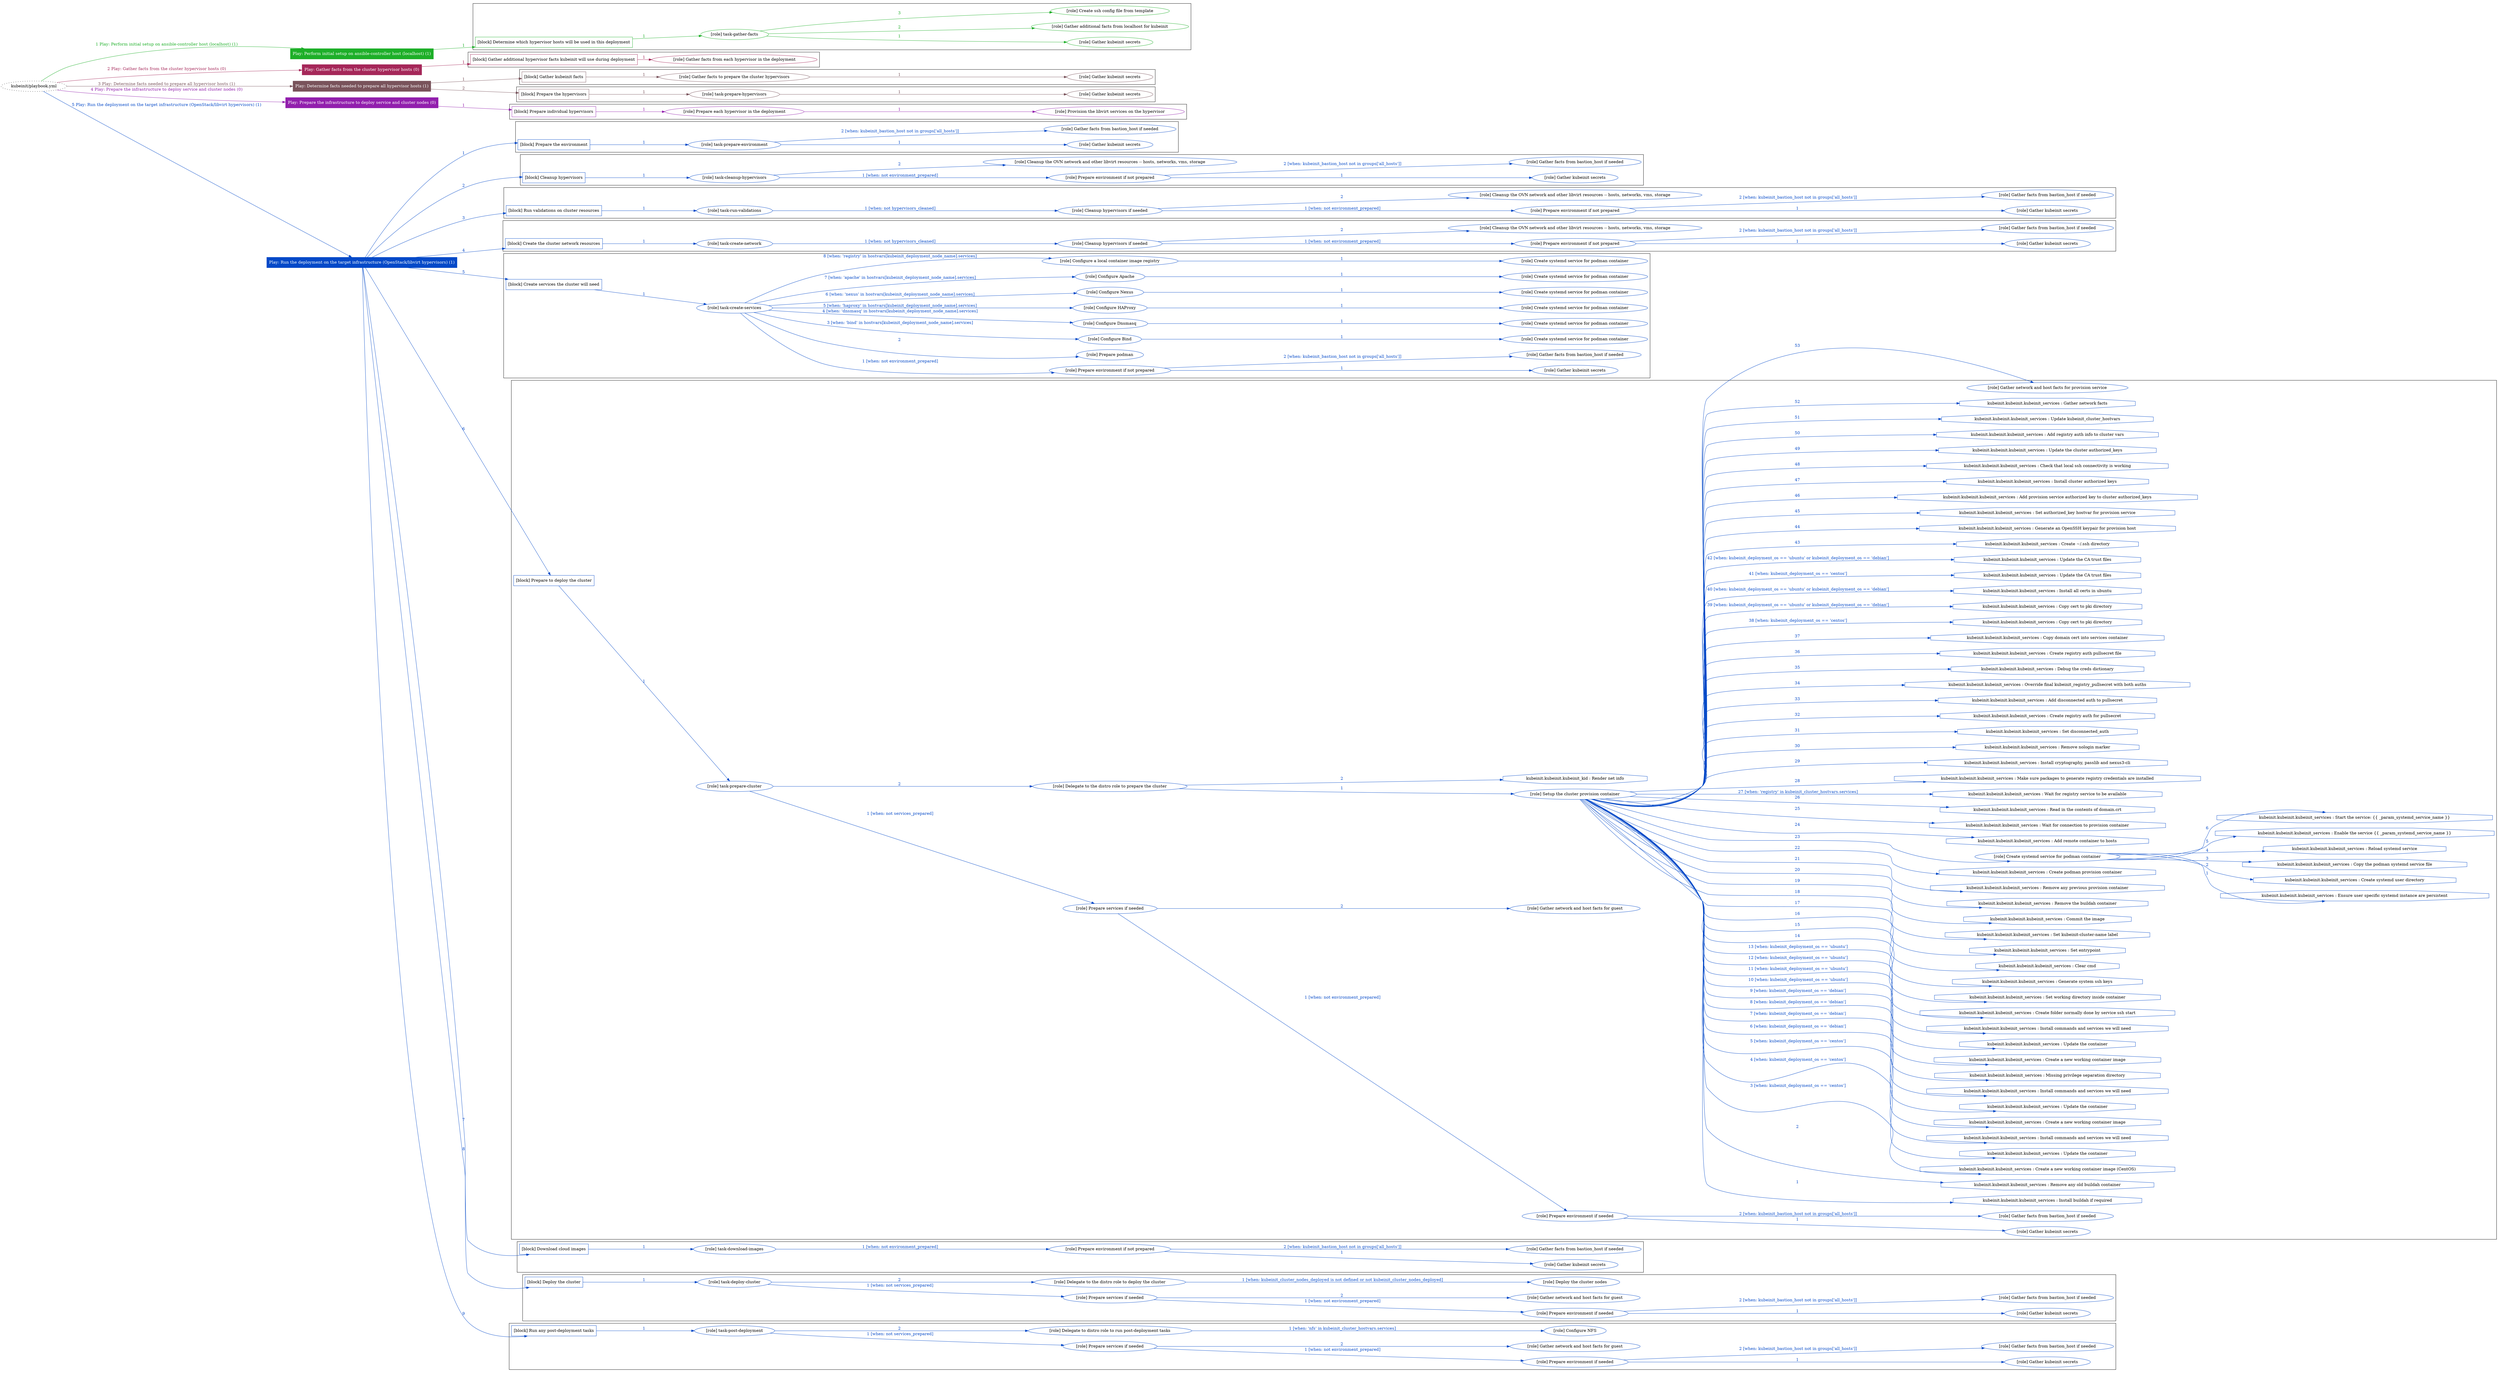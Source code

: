 digraph {
	graph [concentrate=true ordering=in rankdir=LR ratio=fill]
	edge [esep=5 sep=10]
	"kubeinit/playbook.yml" [URL="/home/runner/work/kubeinit/kubeinit/kubeinit/playbook.yml" id=playbook_bd35fb8d style=dotted]
	"kubeinit/playbook.yml" -> play_9165a328 [label="1 Play: Perform initial setup on ansible-controller host (localhost) (1)" color="#1daf28" fontcolor="#1daf28" id=edge_play_9165a328 labeltooltip="1 Play: Perform initial setup on ansible-controller host (localhost) (1)" tooltip="1 Play: Perform initial setup on ansible-controller host (localhost) (1)"]
	subgraph "Play: Perform initial setup on ansible-controller host (localhost) (1)" {
		play_9165a328 [label="Play: Perform initial setup on ansible-controller host (localhost) (1)" URL="/home/runner/work/kubeinit/kubeinit/kubeinit/playbook.yml" color="#1daf28" fontcolor="#ffffff" id=play_9165a328 shape=box style=filled tooltip=localhost]
		play_9165a328 -> block_b5b2b880 [label=1 color="#1daf28" fontcolor="#1daf28" id=edge_block_b5b2b880 labeltooltip=1 tooltip=1]
		subgraph cluster_block_b5b2b880 {
			block_b5b2b880 [label="[block] Determine which hypervisor hosts will be used in this deployment" URL="/home/runner/work/kubeinit/kubeinit/kubeinit/playbook.yml" color="#1daf28" id=block_b5b2b880 labeltooltip="Determine which hypervisor hosts will be used in this deployment" shape=box tooltip="Determine which hypervisor hosts will be used in this deployment"]
			block_b5b2b880 -> role_9b0b8adc [label="1 " color="#1daf28" fontcolor="#1daf28" id=edge_role_9b0b8adc labeltooltip="1 " tooltip="1 "]
			subgraph "task-gather-facts" {
				role_9b0b8adc [label="[role] task-gather-facts" URL="/home/runner/work/kubeinit/kubeinit/kubeinit/playbook.yml" color="#1daf28" id=role_9b0b8adc tooltip="task-gather-facts"]
				role_9b0b8adc -> role_1f087cef [label="1 " color="#1daf28" fontcolor="#1daf28" id=edge_role_1f087cef labeltooltip="1 " tooltip="1 "]
				subgraph "Gather kubeinit secrets" {
					role_1f087cef [label="[role] Gather kubeinit secrets" URL="/home/runner/.ansible/collections/ansible_collections/kubeinit/kubeinit/roles/kubeinit_prepare/tasks/build_hypervisors_group.yml" color="#1daf28" id=role_1f087cef tooltip="Gather kubeinit secrets"]
				}
				role_9b0b8adc -> role_1a0cb626 [label="2 " color="#1daf28" fontcolor="#1daf28" id=edge_role_1a0cb626 labeltooltip="2 " tooltip="2 "]
				subgraph "Gather additional facts from localhost for kubeinit" {
					role_1a0cb626 [label="[role] Gather additional facts from localhost for kubeinit" URL="/home/runner/.ansible/collections/ansible_collections/kubeinit/kubeinit/roles/kubeinit_prepare/tasks/build_hypervisors_group.yml" color="#1daf28" id=role_1a0cb626 tooltip="Gather additional facts from localhost for kubeinit"]
				}
				role_9b0b8adc -> role_75dcd612 [label="3 " color="#1daf28" fontcolor="#1daf28" id=edge_role_75dcd612 labeltooltip="3 " tooltip="3 "]
				subgraph "Create ssh config file from template" {
					role_75dcd612 [label="[role] Create ssh config file from template" URL="/home/runner/.ansible/collections/ansible_collections/kubeinit/kubeinit/roles/kubeinit_prepare/tasks/build_hypervisors_group.yml" color="#1daf28" id=role_75dcd612 tooltip="Create ssh config file from template"]
				}
			}
		}
	}
	"kubeinit/playbook.yml" -> play_16955be2 [label="2 Play: Gather facts from the cluster hypervisor hosts (0)" color="#a52759" fontcolor="#a52759" id=edge_play_16955be2 labeltooltip="2 Play: Gather facts from the cluster hypervisor hosts (0)" tooltip="2 Play: Gather facts from the cluster hypervisor hosts (0)"]
	subgraph "Play: Gather facts from the cluster hypervisor hosts (0)" {
		play_16955be2 [label="Play: Gather facts from the cluster hypervisor hosts (0)" URL="/home/runner/work/kubeinit/kubeinit/kubeinit/playbook.yml" color="#a52759" fontcolor="#ffffff" id=play_16955be2 shape=box style=filled tooltip="Play: Gather facts from the cluster hypervisor hosts (0)"]
		play_16955be2 -> block_73babd50 [label=1 color="#a52759" fontcolor="#a52759" id=edge_block_73babd50 labeltooltip=1 tooltip=1]
		subgraph cluster_block_73babd50 {
			block_73babd50 [label="[block] Gather additional hypervisor facts kubeinit will use during deployment" URL="/home/runner/work/kubeinit/kubeinit/kubeinit/playbook.yml" color="#a52759" id=block_73babd50 labeltooltip="Gather additional hypervisor facts kubeinit will use during deployment" shape=box tooltip="Gather additional hypervisor facts kubeinit will use during deployment"]
			block_73babd50 -> role_6b2d3c0f [label="1 " color="#a52759" fontcolor="#a52759" id=edge_role_6b2d3c0f labeltooltip="1 " tooltip="1 "]
			subgraph "Gather facts from each hypervisor in the deployment" {
				role_6b2d3c0f [label="[role] Gather facts from each hypervisor in the deployment" URL="/home/runner/work/kubeinit/kubeinit/kubeinit/playbook.yml" color="#a52759" id=role_6b2d3c0f tooltip="Gather facts from each hypervisor in the deployment"]
			}
		}
	}
	"kubeinit/playbook.yml" -> play_9658ded8 [label="3 Play: Determine facts needed to prepare all hypervisor hosts (1)" color="#79535b" fontcolor="#79535b" id=edge_play_9658ded8 labeltooltip="3 Play: Determine facts needed to prepare all hypervisor hosts (1)" tooltip="3 Play: Determine facts needed to prepare all hypervisor hosts (1)"]
	subgraph "Play: Determine facts needed to prepare all hypervisor hosts (1)" {
		play_9658ded8 [label="Play: Determine facts needed to prepare all hypervisor hosts (1)" URL="/home/runner/work/kubeinit/kubeinit/kubeinit/playbook.yml" color="#79535b" fontcolor="#ffffff" id=play_9658ded8 shape=box style=filled tooltip=localhost]
		play_9658ded8 -> block_05aabdf4 [label=1 color="#79535b" fontcolor="#79535b" id=edge_block_05aabdf4 labeltooltip=1 tooltip=1]
		subgraph cluster_block_05aabdf4 {
			block_05aabdf4 [label="[block] Gather kubeinit facts" URL="/home/runner/work/kubeinit/kubeinit/kubeinit/playbook.yml" color="#79535b" id=block_05aabdf4 labeltooltip="Gather kubeinit facts" shape=box tooltip="Gather kubeinit facts"]
			block_05aabdf4 -> role_634f598b [label="1 " color="#79535b" fontcolor="#79535b" id=edge_role_634f598b labeltooltip="1 " tooltip="1 "]
			subgraph "Gather facts to prepare the cluster hypervisors" {
				role_634f598b [label="[role] Gather facts to prepare the cluster hypervisors" URL="/home/runner/work/kubeinit/kubeinit/kubeinit/playbook.yml" color="#79535b" id=role_634f598b tooltip="Gather facts to prepare the cluster hypervisors"]
				role_634f598b -> role_dabf0551 [label="1 " color="#79535b" fontcolor="#79535b" id=edge_role_dabf0551 labeltooltip="1 " tooltip="1 "]
				subgraph "Gather kubeinit secrets" {
					role_dabf0551 [label="[role] Gather kubeinit secrets" URL="/home/runner/.ansible/collections/ansible_collections/kubeinit/kubeinit/roles/kubeinit_prepare/tasks/gather_kubeinit_facts.yml" color="#79535b" id=role_dabf0551 tooltip="Gather kubeinit secrets"]
				}
			}
		}
		play_9658ded8 -> block_7ac53137 [label=2 color="#79535b" fontcolor="#79535b" id=edge_block_7ac53137 labeltooltip=2 tooltip=2]
		subgraph cluster_block_7ac53137 {
			block_7ac53137 [label="[block] Prepare the hypervisors" URL="/home/runner/work/kubeinit/kubeinit/kubeinit/playbook.yml" color="#79535b" id=block_7ac53137 labeltooltip="Prepare the hypervisors" shape=box tooltip="Prepare the hypervisors"]
			block_7ac53137 -> role_5ed68e6b [label="1 " color="#79535b" fontcolor="#79535b" id=edge_role_5ed68e6b labeltooltip="1 " tooltip="1 "]
			subgraph "task-prepare-hypervisors" {
				role_5ed68e6b [label="[role] task-prepare-hypervisors" URL="/home/runner/work/kubeinit/kubeinit/kubeinit/playbook.yml" color="#79535b" id=role_5ed68e6b tooltip="task-prepare-hypervisors"]
				role_5ed68e6b -> role_ad8f382f [label="1 " color="#79535b" fontcolor="#79535b" id=edge_role_ad8f382f labeltooltip="1 " tooltip="1 "]
				subgraph "Gather kubeinit secrets" {
					role_ad8f382f [label="[role] Gather kubeinit secrets" URL="/home/runner/.ansible/collections/ansible_collections/kubeinit/kubeinit/roles/kubeinit_prepare/tasks/gather_kubeinit_facts.yml" color="#79535b" id=role_ad8f382f tooltip="Gather kubeinit secrets"]
				}
			}
		}
	}
	"kubeinit/playbook.yml" -> play_69fa21d9 [label="4 Play: Prepare the infrastructure to deploy service and cluster nodes (0)" color="#921fad" fontcolor="#921fad" id=edge_play_69fa21d9 labeltooltip="4 Play: Prepare the infrastructure to deploy service and cluster nodes (0)" tooltip="4 Play: Prepare the infrastructure to deploy service and cluster nodes (0)"]
	subgraph "Play: Prepare the infrastructure to deploy service and cluster nodes (0)" {
		play_69fa21d9 [label="Play: Prepare the infrastructure to deploy service and cluster nodes (0)" URL="/home/runner/work/kubeinit/kubeinit/kubeinit/playbook.yml" color="#921fad" fontcolor="#ffffff" id=play_69fa21d9 shape=box style=filled tooltip="Play: Prepare the infrastructure to deploy service and cluster nodes (0)"]
		play_69fa21d9 -> block_38e158cd [label=1 color="#921fad" fontcolor="#921fad" id=edge_block_38e158cd labeltooltip=1 tooltip=1]
		subgraph cluster_block_38e158cd {
			block_38e158cd [label="[block] Prepare individual hypervisors" URL="/home/runner/work/kubeinit/kubeinit/kubeinit/playbook.yml" color="#921fad" id=block_38e158cd labeltooltip="Prepare individual hypervisors" shape=box tooltip="Prepare individual hypervisors"]
			block_38e158cd -> role_d5c025c6 [label="1 " color="#921fad" fontcolor="#921fad" id=edge_role_d5c025c6 labeltooltip="1 " tooltip="1 "]
			subgraph "Prepare each hypervisor in the deployment" {
				role_d5c025c6 [label="[role] Prepare each hypervisor in the deployment" URL="/home/runner/work/kubeinit/kubeinit/kubeinit/playbook.yml" color="#921fad" id=role_d5c025c6 tooltip="Prepare each hypervisor in the deployment"]
				role_d5c025c6 -> role_ae78198a [label="1 " color="#921fad" fontcolor="#921fad" id=edge_role_ae78198a labeltooltip="1 " tooltip="1 "]
				subgraph "Provision the libvirt services on the hypervisor" {
					role_ae78198a [label="[role] Provision the libvirt services on the hypervisor" URL="/home/runner/.ansible/collections/ansible_collections/kubeinit/kubeinit/roles/kubeinit_prepare/tasks/prepare_hypervisor.yml" color="#921fad" id=role_ae78198a tooltip="Provision the libvirt services on the hypervisor"]
				}
			}
		}
	}
	"kubeinit/playbook.yml" -> play_6c22d0cb [label="5 Play: Run the deployment on the target infrastructure (OpenStack/libvirt hypervisors) (1)" color="#0449c8" fontcolor="#0449c8" id=edge_play_6c22d0cb labeltooltip="5 Play: Run the deployment on the target infrastructure (OpenStack/libvirt hypervisors) (1)" tooltip="5 Play: Run the deployment on the target infrastructure (OpenStack/libvirt hypervisors) (1)"]
	subgraph "Play: Run the deployment on the target infrastructure (OpenStack/libvirt hypervisors) (1)" {
		play_6c22d0cb [label="Play: Run the deployment on the target infrastructure (OpenStack/libvirt hypervisors) (1)" URL="/home/runner/work/kubeinit/kubeinit/kubeinit/playbook.yml" color="#0449c8" fontcolor="#ffffff" id=play_6c22d0cb shape=box style=filled tooltip=localhost]
		play_6c22d0cb -> block_9f52d0fa [label=1 color="#0449c8" fontcolor="#0449c8" id=edge_block_9f52d0fa labeltooltip=1 tooltip=1]
		subgraph cluster_block_9f52d0fa {
			block_9f52d0fa [label="[block] Prepare the environment" URL="/home/runner/work/kubeinit/kubeinit/kubeinit/playbook.yml" color="#0449c8" id=block_9f52d0fa labeltooltip="Prepare the environment" shape=box tooltip="Prepare the environment"]
			block_9f52d0fa -> role_174c3c7e [label="1 " color="#0449c8" fontcolor="#0449c8" id=edge_role_174c3c7e labeltooltip="1 " tooltip="1 "]
			subgraph "task-prepare-environment" {
				role_174c3c7e [label="[role] task-prepare-environment" URL="/home/runner/work/kubeinit/kubeinit/kubeinit/playbook.yml" color="#0449c8" id=role_174c3c7e tooltip="task-prepare-environment"]
				role_174c3c7e -> role_b2364e7a [label="1 " color="#0449c8" fontcolor="#0449c8" id=edge_role_b2364e7a labeltooltip="1 " tooltip="1 "]
				subgraph "Gather kubeinit secrets" {
					role_b2364e7a [label="[role] Gather kubeinit secrets" URL="/home/runner/.ansible/collections/ansible_collections/kubeinit/kubeinit/roles/kubeinit_prepare/tasks/gather_kubeinit_facts.yml" color="#0449c8" id=role_b2364e7a tooltip="Gather kubeinit secrets"]
				}
				role_174c3c7e -> role_9db2a446 [label="2 [when: kubeinit_bastion_host not in groups['all_hosts']]" color="#0449c8" fontcolor="#0449c8" id=edge_role_9db2a446 labeltooltip="2 [when: kubeinit_bastion_host not in groups['all_hosts']]" tooltip="2 [when: kubeinit_bastion_host not in groups['all_hosts']]"]
				subgraph "Gather facts from bastion_host if needed" {
					role_9db2a446 [label="[role] Gather facts from bastion_host if needed" URL="/home/runner/.ansible/collections/ansible_collections/kubeinit/kubeinit/roles/kubeinit_prepare/tasks/main.yml" color="#0449c8" id=role_9db2a446 tooltip="Gather facts from bastion_host if needed"]
				}
			}
		}
		play_6c22d0cb -> block_05de469b [label=2 color="#0449c8" fontcolor="#0449c8" id=edge_block_05de469b labeltooltip=2 tooltip=2]
		subgraph cluster_block_05de469b {
			block_05de469b [label="[block] Cleanup hypervisors" URL="/home/runner/work/kubeinit/kubeinit/kubeinit/playbook.yml" color="#0449c8" id=block_05de469b labeltooltip="Cleanup hypervisors" shape=box tooltip="Cleanup hypervisors"]
			block_05de469b -> role_672fa3f1 [label="1 " color="#0449c8" fontcolor="#0449c8" id=edge_role_672fa3f1 labeltooltip="1 " tooltip="1 "]
			subgraph "task-cleanup-hypervisors" {
				role_672fa3f1 [label="[role] task-cleanup-hypervisors" URL="/home/runner/work/kubeinit/kubeinit/kubeinit/playbook.yml" color="#0449c8" id=role_672fa3f1 tooltip="task-cleanup-hypervisors"]
				role_672fa3f1 -> role_9400c057 [label="1 [when: not environment_prepared]" color="#0449c8" fontcolor="#0449c8" id=edge_role_9400c057 labeltooltip="1 [when: not environment_prepared]" tooltip="1 [when: not environment_prepared]"]
				subgraph "Prepare environment if not prepared" {
					role_9400c057 [label="[role] Prepare environment if not prepared" URL="/home/runner/.ansible/collections/ansible_collections/kubeinit/kubeinit/roles/kubeinit_libvirt/tasks/cleanup_hypervisors.yml" color="#0449c8" id=role_9400c057 tooltip="Prepare environment if not prepared"]
					role_9400c057 -> role_16a057fa [label="1 " color="#0449c8" fontcolor="#0449c8" id=edge_role_16a057fa labeltooltip="1 " tooltip="1 "]
					subgraph "Gather kubeinit secrets" {
						role_16a057fa [label="[role] Gather kubeinit secrets" URL="/home/runner/.ansible/collections/ansible_collections/kubeinit/kubeinit/roles/kubeinit_prepare/tasks/gather_kubeinit_facts.yml" color="#0449c8" id=role_16a057fa tooltip="Gather kubeinit secrets"]
					}
					role_9400c057 -> role_43575199 [label="2 [when: kubeinit_bastion_host not in groups['all_hosts']]" color="#0449c8" fontcolor="#0449c8" id=edge_role_43575199 labeltooltip="2 [when: kubeinit_bastion_host not in groups['all_hosts']]" tooltip="2 [when: kubeinit_bastion_host not in groups['all_hosts']]"]
					subgraph "Gather facts from bastion_host if needed" {
						role_43575199 [label="[role] Gather facts from bastion_host if needed" URL="/home/runner/.ansible/collections/ansible_collections/kubeinit/kubeinit/roles/kubeinit_prepare/tasks/main.yml" color="#0449c8" id=role_43575199 tooltip="Gather facts from bastion_host if needed"]
					}
				}
				role_672fa3f1 -> role_5bef76e1 [label="2 " color="#0449c8" fontcolor="#0449c8" id=edge_role_5bef76e1 labeltooltip="2 " tooltip="2 "]
				subgraph "Cleanup the OVN network and other libvirt resources -- hosts, networks, vms, storage" {
					role_5bef76e1 [label="[role] Cleanup the OVN network and other libvirt resources -- hosts, networks, vms, storage" URL="/home/runner/.ansible/collections/ansible_collections/kubeinit/kubeinit/roles/kubeinit_libvirt/tasks/cleanup_hypervisors.yml" color="#0449c8" id=role_5bef76e1 tooltip="Cleanup the OVN network and other libvirt resources -- hosts, networks, vms, storage"]
				}
			}
		}
		play_6c22d0cb -> block_17767d63 [label=3 color="#0449c8" fontcolor="#0449c8" id=edge_block_17767d63 labeltooltip=3 tooltip=3]
		subgraph cluster_block_17767d63 {
			block_17767d63 [label="[block] Run validations on cluster resources" URL="/home/runner/work/kubeinit/kubeinit/kubeinit/playbook.yml" color="#0449c8" id=block_17767d63 labeltooltip="Run validations on cluster resources" shape=box tooltip="Run validations on cluster resources"]
			block_17767d63 -> role_9b8fa4a2 [label="1 " color="#0449c8" fontcolor="#0449c8" id=edge_role_9b8fa4a2 labeltooltip="1 " tooltip="1 "]
			subgraph "task-run-validations" {
				role_9b8fa4a2 [label="[role] task-run-validations" URL="/home/runner/work/kubeinit/kubeinit/kubeinit/playbook.yml" color="#0449c8" id=role_9b8fa4a2 tooltip="task-run-validations"]
				role_9b8fa4a2 -> role_efc3e453 [label="1 [when: not hypervisors_cleaned]" color="#0449c8" fontcolor="#0449c8" id=edge_role_efc3e453 labeltooltip="1 [when: not hypervisors_cleaned]" tooltip="1 [when: not hypervisors_cleaned]"]
				subgraph "Cleanup hypervisors if needed" {
					role_efc3e453 [label="[role] Cleanup hypervisors if needed" URL="/home/runner/.ansible/collections/ansible_collections/kubeinit/kubeinit/roles/kubeinit_validations/tasks/main.yml" color="#0449c8" id=role_efc3e453 tooltip="Cleanup hypervisors if needed"]
					role_efc3e453 -> role_d1558c3f [label="1 [when: not environment_prepared]" color="#0449c8" fontcolor="#0449c8" id=edge_role_d1558c3f labeltooltip="1 [when: not environment_prepared]" tooltip="1 [when: not environment_prepared]"]
					subgraph "Prepare environment if not prepared" {
						role_d1558c3f [label="[role] Prepare environment if not prepared" URL="/home/runner/.ansible/collections/ansible_collections/kubeinit/kubeinit/roles/kubeinit_libvirt/tasks/cleanup_hypervisors.yml" color="#0449c8" id=role_d1558c3f tooltip="Prepare environment if not prepared"]
						role_d1558c3f -> role_b6d8ba2d [label="1 " color="#0449c8" fontcolor="#0449c8" id=edge_role_b6d8ba2d labeltooltip="1 " tooltip="1 "]
						subgraph "Gather kubeinit secrets" {
							role_b6d8ba2d [label="[role] Gather kubeinit secrets" URL="/home/runner/.ansible/collections/ansible_collections/kubeinit/kubeinit/roles/kubeinit_prepare/tasks/gather_kubeinit_facts.yml" color="#0449c8" id=role_b6d8ba2d tooltip="Gather kubeinit secrets"]
						}
						role_d1558c3f -> role_2ac71e19 [label="2 [when: kubeinit_bastion_host not in groups['all_hosts']]" color="#0449c8" fontcolor="#0449c8" id=edge_role_2ac71e19 labeltooltip="2 [when: kubeinit_bastion_host not in groups['all_hosts']]" tooltip="2 [when: kubeinit_bastion_host not in groups['all_hosts']]"]
						subgraph "Gather facts from bastion_host if needed" {
							role_2ac71e19 [label="[role] Gather facts from bastion_host if needed" URL="/home/runner/.ansible/collections/ansible_collections/kubeinit/kubeinit/roles/kubeinit_prepare/tasks/main.yml" color="#0449c8" id=role_2ac71e19 tooltip="Gather facts from bastion_host if needed"]
						}
					}
					role_efc3e453 -> role_2ca6b011 [label="2 " color="#0449c8" fontcolor="#0449c8" id=edge_role_2ca6b011 labeltooltip="2 " tooltip="2 "]
					subgraph "Cleanup the OVN network and other libvirt resources -- hosts, networks, vms, storage" {
						role_2ca6b011 [label="[role] Cleanup the OVN network and other libvirt resources -- hosts, networks, vms, storage" URL="/home/runner/.ansible/collections/ansible_collections/kubeinit/kubeinit/roles/kubeinit_libvirt/tasks/cleanup_hypervisors.yml" color="#0449c8" id=role_2ca6b011 tooltip="Cleanup the OVN network and other libvirt resources -- hosts, networks, vms, storage"]
					}
				}
			}
		}
		play_6c22d0cb -> block_ed4fd5be [label=4 color="#0449c8" fontcolor="#0449c8" id=edge_block_ed4fd5be labeltooltip=4 tooltip=4]
		subgraph cluster_block_ed4fd5be {
			block_ed4fd5be [label="[block] Create the cluster network resources" URL="/home/runner/work/kubeinit/kubeinit/kubeinit/playbook.yml" color="#0449c8" id=block_ed4fd5be labeltooltip="Create the cluster network resources" shape=box tooltip="Create the cluster network resources"]
			block_ed4fd5be -> role_2fbfe306 [label="1 " color="#0449c8" fontcolor="#0449c8" id=edge_role_2fbfe306 labeltooltip="1 " tooltip="1 "]
			subgraph "task-create-network" {
				role_2fbfe306 [label="[role] task-create-network" URL="/home/runner/work/kubeinit/kubeinit/kubeinit/playbook.yml" color="#0449c8" id=role_2fbfe306 tooltip="task-create-network"]
				role_2fbfe306 -> role_f30e4290 [label="1 [when: not hypervisors_cleaned]" color="#0449c8" fontcolor="#0449c8" id=edge_role_f30e4290 labeltooltip="1 [when: not hypervisors_cleaned]" tooltip="1 [when: not hypervisors_cleaned]"]
				subgraph "Cleanup hypervisors if needed" {
					role_f30e4290 [label="[role] Cleanup hypervisors if needed" URL="/home/runner/.ansible/collections/ansible_collections/kubeinit/kubeinit/roles/kubeinit_libvirt/tasks/create_network.yml" color="#0449c8" id=role_f30e4290 tooltip="Cleanup hypervisors if needed"]
					role_f30e4290 -> role_d10633c7 [label="1 [when: not environment_prepared]" color="#0449c8" fontcolor="#0449c8" id=edge_role_d10633c7 labeltooltip="1 [when: not environment_prepared]" tooltip="1 [when: not environment_prepared]"]
					subgraph "Prepare environment if not prepared" {
						role_d10633c7 [label="[role] Prepare environment if not prepared" URL="/home/runner/.ansible/collections/ansible_collections/kubeinit/kubeinit/roles/kubeinit_libvirt/tasks/cleanup_hypervisors.yml" color="#0449c8" id=role_d10633c7 tooltip="Prepare environment if not prepared"]
						role_d10633c7 -> role_2ebca6b0 [label="1 " color="#0449c8" fontcolor="#0449c8" id=edge_role_2ebca6b0 labeltooltip="1 " tooltip="1 "]
						subgraph "Gather kubeinit secrets" {
							role_2ebca6b0 [label="[role] Gather kubeinit secrets" URL="/home/runner/.ansible/collections/ansible_collections/kubeinit/kubeinit/roles/kubeinit_prepare/tasks/gather_kubeinit_facts.yml" color="#0449c8" id=role_2ebca6b0 tooltip="Gather kubeinit secrets"]
						}
						role_d10633c7 -> role_810bb1bf [label="2 [when: kubeinit_bastion_host not in groups['all_hosts']]" color="#0449c8" fontcolor="#0449c8" id=edge_role_810bb1bf labeltooltip="2 [when: kubeinit_bastion_host not in groups['all_hosts']]" tooltip="2 [when: kubeinit_bastion_host not in groups['all_hosts']]"]
						subgraph "Gather facts from bastion_host if needed" {
							role_810bb1bf [label="[role] Gather facts from bastion_host if needed" URL="/home/runner/.ansible/collections/ansible_collections/kubeinit/kubeinit/roles/kubeinit_prepare/tasks/main.yml" color="#0449c8" id=role_810bb1bf tooltip="Gather facts from bastion_host if needed"]
						}
					}
					role_f30e4290 -> role_1b7b6e70 [label="2 " color="#0449c8" fontcolor="#0449c8" id=edge_role_1b7b6e70 labeltooltip="2 " tooltip="2 "]
					subgraph "Cleanup the OVN network and other libvirt resources -- hosts, networks, vms, storage" {
						role_1b7b6e70 [label="[role] Cleanup the OVN network and other libvirt resources -- hosts, networks, vms, storage" URL="/home/runner/.ansible/collections/ansible_collections/kubeinit/kubeinit/roles/kubeinit_libvirt/tasks/cleanup_hypervisors.yml" color="#0449c8" id=role_1b7b6e70 tooltip="Cleanup the OVN network and other libvirt resources -- hosts, networks, vms, storage"]
					}
				}
			}
		}
		play_6c22d0cb -> block_4896fd30 [label=5 color="#0449c8" fontcolor="#0449c8" id=edge_block_4896fd30 labeltooltip=5 tooltip=5]
		subgraph cluster_block_4896fd30 {
			block_4896fd30 [label="[block] Create services the cluster will need" URL="/home/runner/work/kubeinit/kubeinit/kubeinit/playbook.yml" color="#0449c8" id=block_4896fd30 labeltooltip="Create services the cluster will need" shape=box tooltip="Create services the cluster will need"]
			block_4896fd30 -> role_83e3621d [label="1 " color="#0449c8" fontcolor="#0449c8" id=edge_role_83e3621d labeltooltip="1 " tooltip="1 "]
			subgraph "task-create-services" {
				role_83e3621d [label="[role] task-create-services" URL="/home/runner/work/kubeinit/kubeinit/kubeinit/playbook.yml" color="#0449c8" id=role_83e3621d tooltip="task-create-services"]
				role_83e3621d -> role_3b6363e2 [label="1 [when: not environment_prepared]" color="#0449c8" fontcolor="#0449c8" id=edge_role_3b6363e2 labeltooltip="1 [when: not environment_prepared]" tooltip="1 [when: not environment_prepared]"]
				subgraph "Prepare environment if not prepared" {
					role_3b6363e2 [label="[role] Prepare environment if not prepared" URL="/home/runner/.ansible/collections/ansible_collections/kubeinit/kubeinit/roles/kubeinit_services/tasks/main.yml" color="#0449c8" id=role_3b6363e2 tooltip="Prepare environment if not prepared"]
					role_3b6363e2 -> role_53906cff [label="1 " color="#0449c8" fontcolor="#0449c8" id=edge_role_53906cff labeltooltip="1 " tooltip="1 "]
					subgraph "Gather kubeinit secrets" {
						role_53906cff [label="[role] Gather kubeinit secrets" URL="/home/runner/.ansible/collections/ansible_collections/kubeinit/kubeinit/roles/kubeinit_prepare/tasks/gather_kubeinit_facts.yml" color="#0449c8" id=role_53906cff tooltip="Gather kubeinit secrets"]
					}
					role_3b6363e2 -> role_274b42f9 [label="2 [when: kubeinit_bastion_host not in groups['all_hosts']]" color="#0449c8" fontcolor="#0449c8" id=edge_role_274b42f9 labeltooltip="2 [when: kubeinit_bastion_host not in groups['all_hosts']]" tooltip="2 [when: kubeinit_bastion_host not in groups['all_hosts']]"]
					subgraph "Gather facts from bastion_host if needed" {
						role_274b42f9 [label="[role] Gather facts from bastion_host if needed" URL="/home/runner/.ansible/collections/ansible_collections/kubeinit/kubeinit/roles/kubeinit_prepare/tasks/main.yml" color="#0449c8" id=role_274b42f9 tooltip="Gather facts from bastion_host if needed"]
					}
				}
				role_83e3621d -> role_8dea0adc [label="2 " color="#0449c8" fontcolor="#0449c8" id=edge_role_8dea0adc labeltooltip="2 " tooltip="2 "]
				subgraph "Prepare podman" {
					role_8dea0adc [label="[role] Prepare podman" URL="/home/runner/.ansible/collections/ansible_collections/kubeinit/kubeinit/roles/kubeinit_services/tasks/00_create_service_pod.yml" color="#0449c8" id=role_8dea0adc tooltip="Prepare podman"]
				}
				role_83e3621d -> role_39126d53 [label="3 [when: 'bind' in hostvars[kubeinit_deployment_node_name].services]" color="#0449c8" fontcolor="#0449c8" id=edge_role_39126d53 labeltooltip="3 [when: 'bind' in hostvars[kubeinit_deployment_node_name].services]" tooltip="3 [when: 'bind' in hostvars[kubeinit_deployment_node_name].services]"]
				subgraph "Configure Bind" {
					role_39126d53 [label="[role] Configure Bind" URL="/home/runner/.ansible/collections/ansible_collections/kubeinit/kubeinit/roles/kubeinit_services/tasks/start_services_containers.yml" color="#0449c8" id=role_39126d53 tooltip="Configure Bind"]
					role_39126d53 -> role_ce898b47 [label="1 " color="#0449c8" fontcolor="#0449c8" id=edge_role_ce898b47 labeltooltip="1 " tooltip="1 "]
					subgraph "Create systemd service for podman container" {
						role_ce898b47 [label="[role] Create systemd service for podman container" URL="/home/runner/.ansible/collections/ansible_collections/kubeinit/kubeinit/roles/kubeinit_bind/tasks/main.yml" color="#0449c8" id=role_ce898b47 tooltip="Create systemd service for podman container"]
					}
				}
				role_83e3621d -> role_ee8288ea [label="4 [when: 'dnsmasq' in hostvars[kubeinit_deployment_node_name].services]" color="#0449c8" fontcolor="#0449c8" id=edge_role_ee8288ea labeltooltip="4 [when: 'dnsmasq' in hostvars[kubeinit_deployment_node_name].services]" tooltip="4 [when: 'dnsmasq' in hostvars[kubeinit_deployment_node_name].services]"]
				subgraph "Configure Dnsmasq" {
					role_ee8288ea [label="[role] Configure Dnsmasq" URL="/home/runner/.ansible/collections/ansible_collections/kubeinit/kubeinit/roles/kubeinit_services/tasks/start_services_containers.yml" color="#0449c8" id=role_ee8288ea tooltip="Configure Dnsmasq"]
					role_ee8288ea -> role_32919e21 [label="1 " color="#0449c8" fontcolor="#0449c8" id=edge_role_32919e21 labeltooltip="1 " tooltip="1 "]
					subgraph "Create systemd service for podman container" {
						role_32919e21 [label="[role] Create systemd service for podman container" URL="/home/runner/.ansible/collections/ansible_collections/kubeinit/kubeinit/roles/kubeinit_dnsmasq/tasks/main.yml" color="#0449c8" id=role_32919e21 tooltip="Create systemd service for podman container"]
					}
				}
				role_83e3621d -> role_5119b67a [label="5 [when: 'haproxy' in hostvars[kubeinit_deployment_node_name].services]" color="#0449c8" fontcolor="#0449c8" id=edge_role_5119b67a labeltooltip="5 [when: 'haproxy' in hostvars[kubeinit_deployment_node_name].services]" tooltip="5 [when: 'haproxy' in hostvars[kubeinit_deployment_node_name].services]"]
				subgraph "Configure HAProxy" {
					role_5119b67a [label="[role] Configure HAProxy" URL="/home/runner/.ansible/collections/ansible_collections/kubeinit/kubeinit/roles/kubeinit_services/tasks/start_services_containers.yml" color="#0449c8" id=role_5119b67a tooltip="Configure HAProxy"]
					role_5119b67a -> role_5ef071dd [label="1 " color="#0449c8" fontcolor="#0449c8" id=edge_role_5ef071dd labeltooltip="1 " tooltip="1 "]
					subgraph "Create systemd service for podman container" {
						role_5ef071dd [label="[role] Create systemd service for podman container" URL="/home/runner/.ansible/collections/ansible_collections/kubeinit/kubeinit/roles/kubeinit_haproxy/tasks/main.yml" color="#0449c8" id=role_5ef071dd tooltip="Create systemd service for podman container"]
					}
				}
				role_83e3621d -> role_bb7cdc13 [label="6 [when: 'nexus' in hostvars[kubeinit_deployment_node_name].services]" color="#0449c8" fontcolor="#0449c8" id=edge_role_bb7cdc13 labeltooltip="6 [when: 'nexus' in hostvars[kubeinit_deployment_node_name].services]" tooltip="6 [when: 'nexus' in hostvars[kubeinit_deployment_node_name].services]"]
				subgraph "Configure Nexus" {
					role_bb7cdc13 [label="[role] Configure Nexus" URL="/home/runner/.ansible/collections/ansible_collections/kubeinit/kubeinit/roles/kubeinit_services/tasks/start_services_containers.yml" color="#0449c8" id=role_bb7cdc13 tooltip="Configure Nexus"]
					role_bb7cdc13 -> role_fd9411fa [label="1 " color="#0449c8" fontcolor="#0449c8" id=edge_role_fd9411fa labeltooltip="1 " tooltip="1 "]
					subgraph "Create systemd service for podman container" {
						role_fd9411fa [label="[role] Create systemd service for podman container" URL="/home/runner/.ansible/collections/ansible_collections/kubeinit/kubeinit/roles/kubeinit_nexus/tasks/main.yml" color="#0449c8" id=role_fd9411fa tooltip="Create systemd service for podman container"]
					}
				}
				role_83e3621d -> role_4d96f13a [label="7 [when: 'apache' in hostvars[kubeinit_deployment_node_name].services]" color="#0449c8" fontcolor="#0449c8" id=edge_role_4d96f13a labeltooltip="7 [when: 'apache' in hostvars[kubeinit_deployment_node_name].services]" tooltip="7 [when: 'apache' in hostvars[kubeinit_deployment_node_name].services]"]
				subgraph "Configure Apache" {
					role_4d96f13a [label="[role] Configure Apache" URL="/home/runner/.ansible/collections/ansible_collections/kubeinit/kubeinit/roles/kubeinit_services/tasks/start_services_containers.yml" color="#0449c8" id=role_4d96f13a tooltip="Configure Apache"]
					role_4d96f13a -> role_d6d5255c [label="1 " color="#0449c8" fontcolor="#0449c8" id=edge_role_d6d5255c labeltooltip="1 " tooltip="1 "]
					subgraph "Create systemd service for podman container" {
						role_d6d5255c [label="[role] Create systemd service for podman container" URL="/home/runner/.ansible/collections/ansible_collections/kubeinit/kubeinit/roles/kubeinit_apache/tasks/main.yml" color="#0449c8" id=role_d6d5255c tooltip="Create systemd service for podman container"]
					}
				}
				role_83e3621d -> role_dae60c2e [label="8 [when: 'registry' in hostvars[kubeinit_deployment_node_name].services]" color="#0449c8" fontcolor="#0449c8" id=edge_role_dae60c2e labeltooltip="8 [when: 'registry' in hostvars[kubeinit_deployment_node_name].services]" tooltip="8 [when: 'registry' in hostvars[kubeinit_deployment_node_name].services]"]
				subgraph "Configure a local container image registry" {
					role_dae60c2e [label="[role] Configure a local container image registry" URL="/home/runner/.ansible/collections/ansible_collections/kubeinit/kubeinit/roles/kubeinit_services/tasks/start_services_containers.yml" color="#0449c8" id=role_dae60c2e tooltip="Configure a local container image registry"]
					role_dae60c2e -> role_a8b0eb11 [label="1 " color="#0449c8" fontcolor="#0449c8" id=edge_role_a8b0eb11 labeltooltip="1 " tooltip="1 "]
					subgraph "Create systemd service for podman container" {
						role_a8b0eb11 [label="[role] Create systemd service for podman container" URL="/home/runner/.ansible/collections/ansible_collections/kubeinit/kubeinit/roles/kubeinit_registry/tasks/main.yml" color="#0449c8" id=role_a8b0eb11 tooltip="Create systemd service for podman container"]
					}
				}
			}
		}
		play_6c22d0cb -> block_79525d5c [label=6 color="#0449c8" fontcolor="#0449c8" id=edge_block_79525d5c labeltooltip=6 tooltip=6]
		subgraph cluster_block_79525d5c {
			block_79525d5c [label="[block] Prepare to deploy the cluster" URL="/home/runner/work/kubeinit/kubeinit/kubeinit/playbook.yml" color="#0449c8" id=block_79525d5c labeltooltip="Prepare to deploy the cluster" shape=box tooltip="Prepare to deploy the cluster"]
			block_79525d5c -> role_b42b3652 [label="1 " color="#0449c8" fontcolor="#0449c8" id=edge_role_b42b3652 labeltooltip="1 " tooltip="1 "]
			subgraph "task-prepare-cluster" {
				role_b42b3652 [label="[role] task-prepare-cluster" URL="/home/runner/work/kubeinit/kubeinit/kubeinit/playbook.yml" color="#0449c8" id=role_b42b3652 tooltip="task-prepare-cluster"]
				role_b42b3652 -> role_deb1d62e [label="1 [when: not services_prepared]" color="#0449c8" fontcolor="#0449c8" id=edge_role_deb1d62e labeltooltip="1 [when: not services_prepared]" tooltip="1 [when: not services_prepared]"]
				subgraph "Prepare services if needed" {
					role_deb1d62e [label="[role] Prepare services if needed" URL="/home/runner/.ansible/collections/ansible_collections/kubeinit/kubeinit/roles/kubeinit_prepare/tasks/prepare_cluster.yml" color="#0449c8" id=role_deb1d62e tooltip="Prepare services if needed"]
					role_deb1d62e -> role_21a4c369 [label="1 [when: not environment_prepared]" color="#0449c8" fontcolor="#0449c8" id=edge_role_21a4c369 labeltooltip="1 [when: not environment_prepared]" tooltip="1 [when: not environment_prepared]"]
					subgraph "Prepare environment if needed" {
						role_21a4c369 [label="[role] Prepare environment if needed" URL="/home/runner/.ansible/collections/ansible_collections/kubeinit/kubeinit/roles/kubeinit_services/tasks/prepare_services.yml" color="#0449c8" id=role_21a4c369 tooltip="Prepare environment if needed"]
						role_21a4c369 -> role_670b3f02 [label="1 " color="#0449c8" fontcolor="#0449c8" id=edge_role_670b3f02 labeltooltip="1 " tooltip="1 "]
						subgraph "Gather kubeinit secrets" {
							role_670b3f02 [label="[role] Gather kubeinit secrets" URL="/home/runner/.ansible/collections/ansible_collections/kubeinit/kubeinit/roles/kubeinit_prepare/tasks/gather_kubeinit_facts.yml" color="#0449c8" id=role_670b3f02 tooltip="Gather kubeinit secrets"]
						}
						role_21a4c369 -> role_82b62c9a [label="2 [when: kubeinit_bastion_host not in groups['all_hosts']]" color="#0449c8" fontcolor="#0449c8" id=edge_role_82b62c9a labeltooltip="2 [when: kubeinit_bastion_host not in groups['all_hosts']]" tooltip="2 [when: kubeinit_bastion_host not in groups['all_hosts']]"]
						subgraph "Gather facts from bastion_host if needed" {
							role_82b62c9a [label="[role] Gather facts from bastion_host if needed" URL="/home/runner/.ansible/collections/ansible_collections/kubeinit/kubeinit/roles/kubeinit_prepare/tasks/main.yml" color="#0449c8" id=role_82b62c9a tooltip="Gather facts from bastion_host if needed"]
						}
					}
					role_deb1d62e -> role_b0942716 [label="2 " color="#0449c8" fontcolor="#0449c8" id=edge_role_b0942716 labeltooltip="2 " tooltip="2 "]
					subgraph "Gather network and host facts for guest" {
						role_b0942716 [label="[role] Gather network and host facts for guest" URL="/home/runner/.ansible/collections/ansible_collections/kubeinit/kubeinit/roles/kubeinit_services/tasks/prepare_services.yml" color="#0449c8" id=role_b0942716 tooltip="Gather network and host facts for guest"]
					}
				}
				role_b42b3652 -> role_896a2f96 [label="2 " color="#0449c8" fontcolor="#0449c8" id=edge_role_896a2f96 labeltooltip="2 " tooltip="2 "]
				subgraph "Delegate to the distro role to prepare the cluster" {
					role_896a2f96 [label="[role] Delegate to the distro role to prepare the cluster" URL="/home/runner/.ansible/collections/ansible_collections/kubeinit/kubeinit/roles/kubeinit_prepare/tasks/prepare_cluster.yml" color="#0449c8" id=role_896a2f96 tooltip="Delegate to the distro role to prepare the cluster"]
					role_896a2f96 -> role_33eb1e97 [label="1 " color="#0449c8" fontcolor="#0449c8" id=edge_role_33eb1e97 labeltooltip="1 " tooltip="1 "]
					subgraph "Setup the cluster provision container" {
						role_33eb1e97 [label="[role] Setup the cluster provision container" URL="/home/runner/.ansible/collections/ansible_collections/kubeinit/kubeinit/roles/kubeinit_kid/tasks/prepare_cluster.yml" color="#0449c8" id=role_33eb1e97 tooltip="Setup the cluster provision container"]
						task_be8f4bdf [label="kubeinit.kubeinit.kubeinit_services : Install buildah if required" URL="/home/runner/.ansible/collections/ansible_collections/kubeinit/kubeinit/roles/kubeinit_services/tasks/create_provision_container.yml" color="#0449c8" id=task_be8f4bdf shape=octagon tooltip="kubeinit.kubeinit.kubeinit_services : Install buildah if required"]
						role_33eb1e97 -> task_be8f4bdf [label="1 " color="#0449c8" fontcolor="#0449c8" id=edge_task_be8f4bdf labeltooltip="1 " tooltip="1 "]
						task_c7c9cf2a [label="kubeinit.kubeinit.kubeinit_services : Remove any old buildah container" URL="/home/runner/.ansible/collections/ansible_collections/kubeinit/kubeinit/roles/kubeinit_services/tasks/create_provision_container.yml" color="#0449c8" id=task_c7c9cf2a shape=octagon tooltip="kubeinit.kubeinit.kubeinit_services : Remove any old buildah container"]
						role_33eb1e97 -> task_c7c9cf2a [label="2 " color="#0449c8" fontcolor="#0449c8" id=edge_task_c7c9cf2a labeltooltip="2 " tooltip="2 "]
						task_3a690fc2 [label="kubeinit.kubeinit.kubeinit_services : Create a new working container image (CentOS)" URL="/home/runner/.ansible/collections/ansible_collections/kubeinit/kubeinit/roles/kubeinit_services/tasks/create_provision_container.yml" color="#0449c8" id=task_3a690fc2 shape=octagon tooltip="kubeinit.kubeinit.kubeinit_services : Create a new working container image (CentOS)"]
						role_33eb1e97 -> task_3a690fc2 [label="3 [when: kubeinit_deployment_os == 'centos']" color="#0449c8" fontcolor="#0449c8" id=edge_task_3a690fc2 labeltooltip="3 [when: kubeinit_deployment_os == 'centos']" tooltip="3 [when: kubeinit_deployment_os == 'centos']"]
						task_89abc644 [label="kubeinit.kubeinit.kubeinit_services : Update the container" URL="/home/runner/.ansible/collections/ansible_collections/kubeinit/kubeinit/roles/kubeinit_services/tasks/create_provision_container.yml" color="#0449c8" id=task_89abc644 shape=octagon tooltip="kubeinit.kubeinit.kubeinit_services : Update the container"]
						role_33eb1e97 -> task_89abc644 [label="4 [when: kubeinit_deployment_os == 'centos']" color="#0449c8" fontcolor="#0449c8" id=edge_task_89abc644 labeltooltip="4 [when: kubeinit_deployment_os == 'centos']" tooltip="4 [when: kubeinit_deployment_os == 'centos']"]
						task_d251ce56 [label="kubeinit.kubeinit.kubeinit_services : Install commands and services we will need" URL="/home/runner/.ansible/collections/ansible_collections/kubeinit/kubeinit/roles/kubeinit_services/tasks/create_provision_container.yml" color="#0449c8" id=task_d251ce56 shape=octagon tooltip="kubeinit.kubeinit.kubeinit_services : Install commands and services we will need"]
						role_33eb1e97 -> task_d251ce56 [label="5 [when: kubeinit_deployment_os == 'centos']" color="#0449c8" fontcolor="#0449c8" id=edge_task_d251ce56 labeltooltip="5 [when: kubeinit_deployment_os == 'centos']" tooltip="5 [when: kubeinit_deployment_os == 'centos']"]
						task_5209223d [label="kubeinit.kubeinit.kubeinit_services : Create a new working container image" URL="/home/runner/.ansible/collections/ansible_collections/kubeinit/kubeinit/roles/kubeinit_services/tasks/create_provision_container.yml" color="#0449c8" id=task_5209223d shape=octagon tooltip="kubeinit.kubeinit.kubeinit_services : Create a new working container image"]
						role_33eb1e97 -> task_5209223d [label="6 [when: kubeinit_deployment_os == 'debian']" color="#0449c8" fontcolor="#0449c8" id=edge_task_5209223d labeltooltip="6 [when: kubeinit_deployment_os == 'debian']" tooltip="6 [when: kubeinit_deployment_os == 'debian']"]
						task_369529cd [label="kubeinit.kubeinit.kubeinit_services : Update the container" URL="/home/runner/.ansible/collections/ansible_collections/kubeinit/kubeinit/roles/kubeinit_services/tasks/create_provision_container.yml" color="#0449c8" id=task_369529cd shape=octagon tooltip="kubeinit.kubeinit.kubeinit_services : Update the container"]
						role_33eb1e97 -> task_369529cd [label="7 [when: kubeinit_deployment_os == 'debian']" color="#0449c8" fontcolor="#0449c8" id=edge_task_369529cd labeltooltip="7 [when: kubeinit_deployment_os == 'debian']" tooltip="7 [when: kubeinit_deployment_os == 'debian']"]
						task_81a6d948 [label="kubeinit.kubeinit.kubeinit_services : Install commands and services we will need" URL="/home/runner/.ansible/collections/ansible_collections/kubeinit/kubeinit/roles/kubeinit_services/tasks/create_provision_container.yml" color="#0449c8" id=task_81a6d948 shape=octagon tooltip="kubeinit.kubeinit.kubeinit_services : Install commands and services we will need"]
						role_33eb1e97 -> task_81a6d948 [label="8 [when: kubeinit_deployment_os == 'debian']" color="#0449c8" fontcolor="#0449c8" id=edge_task_81a6d948 labeltooltip="8 [when: kubeinit_deployment_os == 'debian']" tooltip="8 [when: kubeinit_deployment_os == 'debian']"]
						task_df686c49 [label="kubeinit.kubeinit.kubeinit_services : Missing privilege separation directory" URL="/home/runner/.ansible/collections/ansible_collections/kubeinit/kubeinit/roles/kubeinit_services/tasks/create_provision_container.yml" color="#0449c8" id=task_df686c49 shape=octagon tooltip="kubeinit.kubeinit.kubeinit_services : Missing privilege separation directory"]
						role_33eb1e97 -> task_df686c49 [label="9 [when: kubeinit_deployment_os == 'debian']" color="#0449c8" fontcolor="#0449c8" id=edge_task_df686c49 labeltooltip="9 [when: kubeinit_deployment_os == 'debian']" tooltip="9 [when: kubeinit_deployment_os == 'debian']"]
						task_90ada01f [label="kubeinit.kubeinit.kubeinit_services : Create a new working container image" URL="/home/runner/.ansible/collections/ansible_collections/kubeinit/kubeinit/roles/kubeinit_services/tasks/create_provision_container.yml" color="#0449c8" id=task_90ada01f shape=octagon tooltip="kubeinit.kubeinit.kubeinit_services : Create a new working container image"]
						role_33eb1e97 -> task_90ada01f [label="10 [when: kubeinit_deployment_os == 'ubuntu']" color="#0449c8" fontcolor="#0449c8" id=edge_task_90ada01f labeltooltip="10 [when: kubeinit_deployment_os == 'ubuntu']" tooltip="10 [when: kubeinit_deployment_os == 'ubuntu']"]
						task_47bec776 [label="kubeinit.kubeinit.kubeinit_services : Update the container" URL="/home/runner/.ansible/collections/ansible_collections/kubeinit/kubeinit/roles/kubeinit_services/tasks/create_provision_container.yml" color="#0449c8" id=task_47bec776 shape=octagon tooltip="kubeinit.kubeinit.kubeinit_services : Update the container"]
						role_33eb1e97 -> task_47bec776 [label="11 [when: kubeinit_deployment_os == 'ubuntu']" color="#0449c8" fontcolor="#0449c8" id=edge_task_47bec776 labeltooltip="11 [when: kubeinit_deployment_os == 'ubuntu']" tooltip="11 [when: kubeinit_deployment_os == 'ubuntu']"]
						task_e4b1132b [label="kubeinit.kubeinit.kubeinit_services : Install commands and services we will need" URL="/home/runner/.ansible/collections/ansible_collections/kubeinit/kubeinit/roles/kubeinit_services/tasks/create_provision_container.yml" color="#0449c8" id=task_e4b1132b shape=octagon tooltip="kubeinit.kubeinit.kubeinit_services : Install commands and services we will need"]
						role_33eb1e97 -> task_e4b1132b [label="12 [when: kubeinit_deployment_os == 'ubuntu']" color="#0449c8" fontcolor="#0449c8" id=edge_task_e4b1132b labeltooltip="12 [when: kubeinit_deployment_os == 'ubuntu']" tooltip="12 [when: kubeinit_deployment_os == 'ubuntu']"]
						task_1ba780f3 [label="kubeinit.kubeinit.kubeinit_services : Create folder normally done by service ssh start" URL="/home/runner/.ansible/collections/ansible_collections/kubeinit/kubeinit/roles/kubeinit_services/tasks/create_provision_container.yml" color="#0449c8" id=task_1ba780f3 shape=octagon tooltip="kubeinit.kubeinit.kubeinit_services : Create folder normally done by service ssh start"]
						role_33eb1e97 -> task_1ba780f3 [label="13 [when: kubeinit_deployment_os == 'ubuntu']" color="#0449c8" fontcolor="#0449c8" id=edge_task_1ba780f3 labeltooltip="13 [when: kubeinit_deployment_os == 'ubuntu']" tooltip="13 [when: kubeinit_deployment_os == 'ubuntu']"]
						task_a590da1a [label="kubeinit.kubeinit.kubeinit_services : Set working directory inside container" URL="/home/runner/.ansible/collections/ansible_collections/kubeinit/kubeinit/roles/kubeinit_services/tasks/create_provision_container.yml" color="#0449c8" id=task_a590da1a shape=octagon tooltip="kubeinit.kubeinit.kubeinit_services : Set working directory inside container"]
						role_33eb1e97 -> task_a590da1a [label="14 " color="#0449c8" fontcolor="#0449c8" id=edge_task_a590da1a labeltooltip="14 " tooltip="14 "]
						task_f074c54c [label="kubeinit.kubeinit.kubeinit_services : Generate system ssh keys" URL="/home/runner/.ansible/collections/ansible_collections/kubeinit/kubeinit/roles/kubeinit_services/tasks/create_provision_container.yml" color="#0449c8" id=task_f074c54c shape=octagon tooltip="kubeinit.kubeinit.kubeinit_services : Generate system ssh keys"]
						role_33eb1e97 -> task_f074c54c [label="15 " color="#0449c8" fontcolor="#0449c8" id=edge_task_f074c54c labeltooltip="15 " tooltip="15 "]
						task_44a1cfc3 [label="kubeinit.kubeinit.kubeinit_services : Clear cmd" URL="/home/runner/.ansible/collections/ansible_collections/kubeinit/kubeinit/roles/kubeinit_services/tasks/create_provision_container.yml" color="#0449c8" id=task_44a1cfc3 shape=octagon tooltip="kubeinit.kubeinit.kubeinit_services : Clear cmd"]
						role_33eb1e97 -> task_44a1cfc3 [label="16 " color="#0449c8" fontcolor="#0449c8" id=edge_task_44a1cfc3 labeltooltip="16 " tooltip="16 "]
						task_c19da5b3 [label="kubeinit.kubeinit.kubeinit_services : Set entrypoint" URL="/home/runner/.ansible/collections/ansible_collections/kubeinit/kubeinit/roles/kubeinit_services/tasks/create_provision_container.yml" color="#0449c8" id=task_c19da5b3 shape=octagon tooltip="kubeinit.kubeinit.kubeinit_services : Set entrypoint"]
						role_33eb1e97 -> task_c19da5b3 [label="17 " color="#0449c8" fontcolor="#0449c8" id=edge_task_c19da5b3 labeltooltip="17 " tooltip="17 "]
						task_00200058 [label="kubeinit.kubeinit.kubeinit_services : Set kubeinit-cluster-name label" URL="/home/runner/.ansible/collections/ansible_collections/kubeinit/kubeinit/roles/kubeinit_services/tasks/create_provision_container.yml" color="#0449c8" id=task_00200058 shape=octagon tooltip="kubeinit.kubeinit.kubeinit_services : Set kubeinit-cluster-name label"]
						role_33eb1e97 -> task_00200058 [label="18 " color="#0449c8" fontcolor="#0449c8" id=edge_task_00200058 labeltooltip="18 " tooltip="18 "]
						task_7b347ae0 [label="kubeinit.kubeinit.kubeinit_services : Commit the image" URL="/home/runner/.ansible/collections/ansible_collections/kubeinit/kubeinit/roles/kubeinit_services/tasks/create_provision_container.yml" color="#0449c8" id=task_7b347ae0 shape=octagon tooltip="kubeinit.kubeinit.kubeinit_services : Commit the image"]
						role_33eb1e97 -> task_7b347ae0 [label="19 " color="#0449c8" fontcolor="#0449c8" id=edge_task_7b347ae0 labeltooltip="19 " tooltip="19 "]
						task_ad3201f7 [label="kubeinit.kubeinit.kubeinit_services : Remove the buildah container" URL="/home/runner/.ansible/collections/ansible_collections/kubeinit/kubeinit/roles/kubeinit_services/tasks/create_provision_container.yml" color="#0449c8" id=task_ad3201f7 shape=octagon tooltip="kubeinit.kubeinit.kubeinit_services : Remove the buildah container"]
						role_33eb1e97 -> task_ad3201f7 [label="20 " color="#0449c8" fontcolor="#0449c8" id=edge_task_ad3201f7 labeltooltip="20 " tooltip="20 "]
						task_e7311a2b [label="kubeinit.kubeinit.kubeinit_services : Remove any previous provision container" URL="/home/runner/.ansible/collections/ansible_collections/kubeinit/kubeinit/roles/kubeinit_services/tasks/create_provision_container.yml" color="#0449c8" id=task_e7311a2b shape=octagon tooltip="kubeinit.kubeinit.kubeinit_services : Remove any previous provision container"]
						role_33eb1e97 -> task_e7311a2b [label="21 " color="#0449c8" fontcolor="#0449c8" id=edge_task_e7311a2b labeltooltip="21 " tooltip="21 "]
						task_ce5cb87a [label="kubeinit.kubeinit.kubeinit_services : Create podman provision container" URL="/home/runner/.ansible/collections/ansible_collections/kubeinit/kubeinit/roles/kubeinit_services/tasks/create_provision_container.yml" color="#0449c8" id=task_ce5cb87a shape=octagon tooltip="kubeinit.kubeinit.kubeinit_services : Create podman provision container"]
						role_33eb1e97 -> task_ce5cb87a [label="22 " color="#0449c8" fontcolor="#0449c8" id=edge_task_ce5cb87a labeltooltip="22 " tooltip="22 "]
						role_33eb1e97 -> role_17e33ce9 [label="23 " color="#0449c8" fontcolor="#0449c8" id=edge_role_17e33ce9 labeltooltip="23 " tooltip="23 "]
						subgraph "Create systemd service for podman container" {
							role_17e33ce9 [label="[role] Create systemd service for podman container" URL="/home/runner/.ansible/collections/ansible_collections/kubeinit/kubeinit/roles/kubeinit_services/tasks/create_provision_container.yml" color="#0449c8" id=role_17e33ce9 tooltip="Create systemd service for podman container"]
							task_ba8fa2b0 [label="kubeinit.kubeinit.kubeinit_services : Ensure user specific systemd instance are persistent" URL="/home/runner/.ansible/collections/ansible_collections/kubeinit/kubeinit/roles/kubeinit_services/tasks/create_managed_service.yml" color="#0449c8" id=task_ba8fa2b0 shape=octagon tooltip="kubeinit.kubeinit.kubeinit_services : Ensure user specific systemd instance are persistent"]
							role_17e33ce9 -> task_ba8fa2b0 [label="1 " color="#0449c8" fontcolor="#0449c8" id=edge_task_ba8fa2b0 labeltooltip="1 " tooltip="1 "]
							task_c570a623 [label="kubeinit.kubeinit.kubeinit_services : Create systemd user directory" URL="/home/runner/.ansible/collections/ansible_collections/kubeinit/kubeinit/roles/kubeinit_services/tasks/create_managed_service.yml" color="#0449c8" id=task_c570a623 shape=octagon tooltip="kubeinit.kubeinit.kubeinit_services : Create systemd user directory"]
							role_17e33ce9 -> task_c570a623 [label="2 " color="#0449c8" fontcolor="#0449c8" id=edge_task_c570a623 labeltooltip="2 " tooltip="2 "]
							task_58ee0509 [label="kubeinit.kubeinit.kubeinit_services : Copy the podman systemd service file" URL="/home/runner/.ansible/collections/ansible_collections/kubeinit/kubeinit/roles/kubeinit_services/tasks/create_managed_service.yml" color="#0449c8" id=task_58ee0509 shape=octagon tooltip="kubeinit.kubeinit.kubeinit_services : Copy the podman systemd service file"]
							role_17e33ce9 -> task_58ee0509 [label="3 " color="#0449c8" fontcolor="#0449c8" id=edge_task_58ee0509 labeltooltip="3 " tooltip="3 "]
							task_5b8f076b [label="kubeinit.kubeinit.kubeinit_services : Reload systemd service" URL="/home/runner/.ansible/collections/ansible_collections/kubeinit/kubeinit/roles/kubeinit_services/tasks/create_managed_service.yml" color="#0449c8" id=task_5b8f076b shape=octagon tooltip="kubeinit.kubeinit.kubeinit_services : Reload systemd service"]
							role_17e33ce9 -> task_5b8f076b [label="4 " color="#0449c8" fontcolor="#0449c8" id=edge_task_5b8f076b labeltooltip="4 " tooltip="4 "]
							task_bf163654 [label="kubeinit.kubeinit.kubeinit_services : Enable the service {{ _param_systemd_service_name }}" URL="/home/runner/.ansible/collections/ansible_collections/kubeinit/kubeinit/roles/kubeinit_services/tasks/create_managed_service.yml" color="#0449c8" id=task_bf163654 shape=octagon tooltip="kubeinit.kubeinit.kubeinit_services : Enable the service {{ _param_systemd_service_name }}"]
							role_17e33ce9 -> task_bf163654 [label="5 " color="#0449c8" fontcolor="#0449c8" id=edge_task_bf163654 labeltooltip="5 " tooltip="5 "]
							task_27b62a6a [label="kubeinit.kubeinit.kubeinit_services : Start the service: {{ _param_systemd_service_name }}" URL="/home/runner/.ansible/collections/ansible_collections/kubeinit/kubeinit/roles/kubeinit_services/tasks/create_managed_service.yml" color="#0449c8" id=task_27b62a6a shape=octagon tooltip="kubeinit.kubeinit.kubeinit_services : Start the service: {{ _param_systemd_service_name }}"]
							role_17e33ce9 -> task_27b62a6a [label="6 " color="#0449c8" fontcolor="#0449c8" id=edge_task_27b62a6a labeltooltip="6 " tooltip="6 "]
						}
						task_1b02e2f7 [label="kubeinit.kubeinit.kubeinit_services : Add remote container to hosts" URL="/home/runner/.ansible/collections/ansible_collections/kubeinit/kubeinit/roles/kubeinit_services/tasks/create_provision_container.yml" color="#0449c8" id=task_1b02e2f7 shape=octagon tooltip="kubeinit.kubeinit.kubeinit_services : Add remote container to hosts"]
						role_33eb1e97 -> task_1b02e2f7 [label="24 " color="#0449c8" fontcolor="#0449c8" id=edge_task_1b02e2f7 labeltooltip="24 " tooltip="24 "]
						task_f8f6ab20 [label="kubeinit.kubeinit.kubeinit_services : Wait for connection to provision container" URL="/home/runner/.ansible/collections/ansible_collections/kubeinit/kubeinit/roles/kubeinit_services/tasks/create_provision_container.yml" color="#0449c8" id=task_f8f6ab20 shape=octagon tooltip="kubeinit.kubeinit.kubeinit_services : Wait for connection to provision container"]
						role_33eb1e97 -> task_f8f6ab20 [label="25 " color="#0449c8" fontcolor="#0449c8" id=edge_task_f8f6ab20 labeltooltip="25 " tooltip="25 "]
						task_50baaef1 [label="kubeinit.kubeinit.kubeinit_services : Read in the contents of domain.crt" URL="/home/runner/.ansible/collections/ansible_collections/kubeinit/kubeinit/roles/kubeinit_services/tasks/create_provision_container.yml" color="#0449c8" id=task_50baaef1 shape=octagon tooltip="kubeinit.kubeinit.kubeinit_services : Read in the contents of domain.crt"]
						role_33eb1e97 -> task_50baaef1 [label="26 " color="#0449c8" fontcolor="#0449c8" id=edge_task_50baaef1 labeltooltip="26 " tooltip="26 "]
						task_8a41ce82 [label="kubeinit.kubeinit.kubeinit_services : Wait for registry service to be available" URL="/home/runner/.ansible/collections/ansible_collections/kubeinit/kubeinit/roles/kubeinit_services/tasks/create_provision_container.yml" color="#0449c8" id=task_8a41ce82 shape=octagon tooltip="kubeinit.kubeinit.kubeinit_services : Wait for registry service to be available"]
						role_33eb1e97 -> task_8a41ce82 [label="27 [when: 'registry' in kubeinit_cluster_hostvars.services]" color="#0449c8" fontcolor="#0449c8" id=edge_task_8a41ce82 labeltooltip="27 [when: 'registry' in kubeinit_cluster_hostvars.services]" tooltip="27 [when: 'registry' in kubeinit_cluster_hostvars.services]"]
						task_a2032bf5 [label="kubeinit.kubeinit.kubeinit_services : Make sure packages to generate registry credentials are installed" URL="/home/runner/.ansible/collections/ansible_collections/kubeinit/kubeinit/roles/kubeinit_services/tasks/create_provision_container.yml" color="#0449c8" id=task_a2032bf5 shape=octagon tooltip="kubeinit.kubeinit.kubeinit_services : Make sure packages to generate registry credentials are installed"]
						role_33eb1e97 -> task_a2032bf5 [label="28 " color="#0449c8" fontcolor="#0449c8" id=edge_task_a2032bf5 labeltooltip="28 " tooltip="28 "]
						task_8b7317f5 [label="kubeinit.kubeinit.kubeinit_services : Install cryptography, passlib and nexus3-cli" URL="/home/runner/.ansible/collections/ansible_collections/kubeinit/kubeinit/roles/kubeinit_services/tasks/create_provision_container.yml" color="#0449c8" id=task_8b7317f5 shape=octagon tooltip="kubeinit.kubeinit.kubeinit_services : Install cryptography, passlib and nexus3-cli"]
						role_33eb1e97 -> task_8b7317f5 [label="29 " color="#0449c8" fontcolor="#0449c8" id=edge_task_8b7317f5 labeltooltip="29 " tooltip="29 "]
						task_3a10ee3a [label="kubeinit.kubeinit.kubeinit_services : Remove nologin marker" URL="/home/runner/.ansible/collections/ansible_collections/kubeinit/kubeinit/roles/kubeinit_services/tasks/create_provision_container.yml" color="#0449c8" id=task_3a10ee3a shape=octagon tooltip="kubeinit.kubeinit.kubeinit_services : Remove nologin marker"]
						role_33eb1e97 -> task_3a10ee3a [label="30 " color="#0449c8" fontcolor="#0449c8" id=edge_task_3a10ee3a labeltooltip="30 " tooltip="30 "]
						task_269b0b45 [label="kubeinit.kubeinit.kubeinit_services : Set disconnected_auth" URL="/home/runner/.ansible/collections/ansible_collections/kubeinit/kubeinit/roles/kubeinit_services/tasks/create_provision_container.yml" color="#0449c8" id=task_269b0b45 shape=octagon tooltip="kubeinit.kubeinit.kubeinit_services : Set disconnected_auth"]
						role_33eb1e97 -> task_269b0b45 [label="31 " color="#0449c8" fontcolor="#0449c8" id=edge_task_269b0b45 labeltooltip="31 " tooltip="31 "]
						task_611cb467 [label="kubeinit.kubeinit.kubeinit_services : Create registry auth for pullsecret" URL="/home/runner/.ansible/collections/ansible_collections/kubeinit/kubeinit/roles/kubeinit_services/tasks/create_provision_container.yml" color="#0449c8" id=task_611cb467 shape=octagon tooltip="kubeinit.kubeinit.kubeinit_services : Create registry auth for pullsecret"]
						role_33eb1e97 -> task_611cb467 [label="32 " color="#0449c8" fontcolor="#0449c8" id=edge_task_611cb467 labeltooltip="32 " tooltip="32 "]
						task_c22cd76b [label="kubeinit.kubeinit.kubeinit_services : Add disconnected auth to pullsecret" URL="/home/runner/.ansible/collections/ansible_collections/kubeinit/kubeinit/roles/kubeinit_services/tasks/create_provision_container.yml" color="#0449c8" id=task_c22cd76b shape=octagon tooltip="kubeinit.kubeinit.kubeinit_services : Add disconnected auth to pullsecret"]
						role_33eb1e97 -> task_c22cd76b [label="33 " color="#0449c8" fontcolor="#0449c8" id=edge_task_c22cd76b labeltooltip="33 " tooltip="33 "]
						task_b5811d67 [label="kubeinit.kubeinit.kubeinit_services : Override final kubeinit_registry_pullsecret with both auths" URL="/home/runner/.ansible/collections/ansible_collections/kubeinit/kubeinit/roles/kubeinit_services/tasks/create_provision_container.yml" color="#0449c8" id=task_b5811d67 shape=octagon tooltip="kubeinit.kubeinit.kubeinit_services : Override final kubeinit_registry_pullsecret with both auths"]
						role_33eb1e97 -> task_b5811d67 [label="34 " color="#0449c8" fontcolor="#0449c8" id=edge_task_b5811d67 labeltooltip="34 " tooltip="34 "]
						task_a324e4bf [label="kubeinit.kubeinit.kubeinit_services : Debug the creds dictionary" URL="/home/runner/.ansible/collections/ansible_collections/kubeinit/kubeinit/roles/kubeinit_services/tasks/create_provision_container.yml" color="#0449c8" id=task_a324e4bf shape=octagon tooltip="kubeinit.kubeinit.kubeinit_services : Debug the creds dictionary"]
						role_33eb1e97 -> task_a324e4bf [label="35 " color="#0449c8" fontcolor="#0449c8" id=edge_task_a324e4bf labeltooltip="35 " tooltip="35 "]
						task_7f647165 [label="kubeinit.kubeinit.kubeinit_services : Create registry auth pullsecret file" URL="/home/runner/.ansible/collections/ansible_collections/kubeinit/kubeinit/roles/kubeinit_services/tasks/create_provision_container.yml" color="#0449c8" id=task_7f647165 shape=octagon tooltip="kubeinit.kubeinit.kubeinit_services : Create registry auth pullsecret file"]
						role_33eb1e97 -> task_7f647165 [label="36 " color="#0449c8" fontcolor="#0449c8" id=edge_task_7f647165 labeltooltip="36 " tooltip="36 "]
						task_295ca5af [label="kubeinit.kubeinit.kubeinit_services : Copy domain cert into services container" URL="/home/runner/.ansible/collections/ansible_collections/kubeinit/kubeinit/roles/kubeinit_services/tasks/create_provision_container.yml" color="#0449c8" id=task_295ca5af shape=octagon tooltip="kubeinit.kubeinit.kubeinit_services : Copy domain cert into services container"]
						role_33eb1e97 -> task_295ca5af [label="37 " color="#0449c8" fontcolor="#0449c8" id=edge_task_295ca5af labeltooltip="37 " tooltip="37 "]
						task_ae527809 [label="kubeinit.kubeinit.kubeinit_services : Copy cert to pki directory" URL="/home/runner/.ansible/collections/ansible_collections/kubeinit/kubeinit/roles/kubeinit_services/tasks/create_provision_container.yml" color="#0449c8" id=task_ae527809 shape=octagon tooltip="kubeinit.kubeinit.kubeinit_services : Copy cert to pki directory"]
						role_33eb1e97 -> task_ae527809 [label="38 [when: kubeinit_deployment_os == 'centos']" color="#0449c8" fontcolor="#0449c8" id=edge_task_ae527809 labeltooltip="38 [when: kubeinit_deployment_os == 'centos']" tooltip="38 [when: kubeinit_deployment_os == 'centos']"]
						task_69c77158 [label="kubeinit.kubeinit.kubeinit_services : Copy cert to pki directory" URL="/home/runner/.ansible/collections/ansible_collections/kubeinit/kubeinit/roles/kubeinit_services/tasks/create_provision_container.yml" color="#0449c8" id=task_69c77158 shape=octagon tooltip="kubeinit.kubeinit.kubeinit_services : Copy cert to pki directory"]
						role_33eb1e97 -> task_69c77158 [label="39 [when: kubeinit_deployment_os == 'ubuntu' or kubeinit_deployment_os == 'debian']" color="#0449c8" fontcolor="#0449c8" id=edge_task_69c77158 labeltooltip="39 [when: kubeinit_deployment_os == 'ubuntu' or kubeinit_deployment_os == 'debian']" tooltip="39 [when: kubeinit_deployment_os == 'ubuntu' or kubeinit_deployment_os == 'debian']"]
						task_5123eb9e [label="kubeinit.kubeinit.kubeinit_services : Install all certs in ubuntu" URL="/home/runner/.ansible/collections/ansible_collections/kubeinit/kubeinit/roles/kubeinit_services/tasks/create_provision_container.yml" color="#0449c8" id=task_5123eb9e shape=octagon tooltip="kubeinit.kubeinit.kubeinit_services : Install all certs in ubuntu"]
						role_33eb1e97 -> task_5123eb9e [label="40 [when: kubeinit_deployment_os == 'ubuntu' or kubeinit_deployment_os == 'debian']" color="#0449c8" fontcolor="#0449c8" id=edge_task_5123eb9e labeltooltip="40 [when: kubeinit_deployment_os == 'ubuntu' or kubeinit_deployment_os == 'debian']" tooltip="40 [when: kubeinit_deployment_os == 'ubuntu' or kubeinit_deployment_os == 'debian']"]
						task_7c06f92f [label="kubeinit.kubeinit.kubeinit_services : Update the CA trust files" URL="/home/runner/.ansible/collections/ansible_collections/kubeinit/kubeinit/roles/kubeinit_services/tasks/create_provision_container.yml" color="#0449c8" id=task_7c06f92f shape=octagon tooltip="kubeinit.kubeinit.kubeinit_services : Update the CA trust files"]
						role_33eb1e97 -> task_7c06f92f [label="41 [when: kubeinit_deployment_os == 'centos']" color="#0449c8" fontcolor="#0449c8" id=edge_task_7c06f92f labeltooltip="41 [when: kubeinit_deployment_os == 'centos']" tooltip="41 [when: kubeinit_deployment_os == 'centos']"]
						task_e43abb12 [label="kubeinit.kubeinit.kubeinit_services : Update the CA trust files" URL="/home/runner/.ansible/collections/ansible_collections/kubeinit/kubeinit/roles/kubeinit_services/tasks/create_provision_container.yml" color="#0449c8" id=task_e43abb12 shape=octagon tooltip="kubeinit.kubeinit.kubeinit_services : Update the CA trust files"]
						role_33eb1e97 -> task_e43abb12 [label="42 [when: kubeinit_deployment_os == 'ubuntu' or kubeinit_deployment_os == 'debian']" color="#0449c8" fontcolor="#0449c8" id=edge_task_e43abb12 labeltooltip="42 [when: kubeinit_deployment_os == 'ubuntu' or kubeinit_deployment_os == 'debian']" tooltip="42 [when: kubeinit_deployment_os == 'ubuntu' or kubeinit_deployment_os == 'debian']"]
						task_0439918a [label="kubeinit.kubeinit.kubeinit_services : Create ~/.ssh directory" URL="/home/runner/.ansible/collections/ansible_collections/kubeinit/kubeinit/roles/kubeinit_services/tasks/create_provision_container.yml" color="#0449c8" id=task_0439918a shape=octagon tooltip="kubeinit.kubeinit.kubeinit_services : Create ~/.ssh directory"]
						role_33eb1e97 -> task_0439918a [label="43 " color="#0449c8" fontcolor="#0449c8" id=edge_task_0439918a labeltooltip="43 " tooltip="43 "]
						task_22610aa6 [label="kubeinit.kubeinit.kubeinit_services : Generate an OpenSSH keypair for provision host" URL="/home/runner/.ansible/collections/ansible_collections/kubeinit/kubeinit/roles/kubeinit_services/tasks/create_provision_container.yml" color="#0449c8" id=task_22610aa6 shape=octagon tooltip="kubeinit.kubeinit.kubeinit_services : Generate an OpenSSH keypair for provision host"]
						role_33eb1e97 -> task_22610aa6 [label="44 " color="#0449c8" fontcolor="#0449c8" id=edge_task_22610aa6 labeltooltip="44 " tooltip="44 "]
						task_f3483779 [label="kubeinit.kubeinit.kubeinit_services : Set authorized_key hostvar for provision service" URL="/home/runner/.ansible/collections/ansible_collections/kubeinit/kubeinit/roles/kubeinit_services/tasks/create_provision_container.yml" color="#0449c8" id=task_f3483779 shape=octagon tooltip="kubeinit.kubeinit.kubeinit_services : Set authorized_key hostvar for provision service"]
						role_33eb1e97 -> task_f3483779 [label="45 " color="#0449c8" fontcolor="#0449c8" id=edge_task_f3483779 labeltooltip="45 " tooltip="45 "]
						task_c0b11d5d [label="kubeinit.kubeinit.kubeinit_services : Add provision service authorized key to cluster authorized_keys" URL="/home/runner/.ansible/collections/ansible_collections/kubeinit/kubeinit/roles/kubeinit_services/tasks/create_provision_container.yml" color="#0449c8" id=task_c0b11d5d shape=octagon tooltip="kubeinit.kubeinit.kubeinit_services : Add provision service authorized key to cluster authorized_keys"]
						role_33eb1e97 -> task_c0b11d5d [label="46 " color="#0449c8" fontcolor="#0449c8" id=edge_task_c0b11d5d labeltooltip="46 " tooltip="46 "]
						task_21449a5d [label="kubeinit.kubeinit.kubeinit_services : Install cluster authorized keys" URL="/home/runner/.ansible/collections/ansible_collections/kubeinit/kubeinit/roles/kubeinit_services/tasks/create_provision_container.yml" color="#0449c8" id=task_21449a5d shape=octagon tooltip="kubeinit.kubeinit.kubeinit_services : Install cluster authorized keys"]
						role_33eb1e97 -> task_21449a5d [label="47 " color="#0449c8" fontcolor="#0449c8" id=edge_task_21449a5d labeltooltip="47 " tooltip="47 "]
						task_6cbf19fa [label="kubeinit.kubeinit.kubeinit_services : Check that local ssh connectivity is working" URL="/home/runner/.ansible/collections/ansible_collections/kubeinit/kubeinit/roles/kubeinit_services/tasks/create_provision_container.yml" color="#0449c8" id=task_6cbf19fa shape=octagon tooltip="kubeinit.kubeinit.kubeinit_services : Check that local ssh connectivity is working"]
						role_33eb1e97 -> task_6cbf19fa [label="48 " color="#0449c8" fontcolor="#0449c8" id=edge_task_6cbf19fa labeltooltip="48 " tooltip="48 "]
						task_e29843dd [label="kubeinit.kubeinit.kubeinit_services : Update the cluster authorized_keys" URL="/home/runner/.ansible/collections/ansible_collections/kubeinit/kubeinit/roles/kubeinit_services/tasks/create_provision_container.yml" color="#0449c8" id=task_e29843dd shape=octagon tooltip="kubeinit.kubeinit.kubeinit_services : Update the cluster authorized_keys"]
						role_33eb1e97 -> task_e29843dd [label="49 " color="#0449c8" fontcolor="#0449c8" id=edge_task_e29843dd labeltooltip="49 " tooltip="49 "]
						task_34c8e801 [label="kubeinit.kubeinit.kubeinit_services : Add registry auth info to cluster vars" URL="/home/runner/.ansible/collections/ansible_collections/kubeinit/kubeinit/roles/kubeinit_services/tasks/create_provision_container.yml" color="#0449c8" id=task_34c8e801 shape=octagon tooltip="kubeinit.kubeinit.kubeinit_services : Add registry auth info to cluster vars"]
						role_33eb1e97 -> task_34c8e801 [label="50 " color="#0449c8" fontcolor="#0449c8" id=edge_task_34c8e801 labeltooltip="50 " tooltip="50 "]
						task_abbbfbf9 [label="kubeinit.kubeinit.kubeinit_services : Update kubeinit_cluster_hostvars" URL="/home/runner/.ansible/collections/ansible_collections/kubeinit/kubeinit/roles/kubeinit_services/tasks/create_provision_container.yml" color="#0449c8" id=task_abbbfbf9 shape=octagon tooltip="kubeinit.kubeinit.kubeinit_services : Update kubeinit_cluster_hostvars"]
						role_33eb1e97 -> task_abbbfbf9 [label="51 " color="#0449c8" fontcolor="#0449c8" id=edge_task_abbbfbf9 labeltooltip="51 " tooltip="51 "]
						task_0b6d6d64 [label="kubeinit.kubeinit.kubeinit_services : Gather network facts" URL="/home/runner/.ansible/collections/ansible_collections/kubeinit/kubeinit/roles/kubeinit_services/tasks/create_provision_container.yml" color="#0449c8" id=task_0b6d6d64 shape=octagon tooltip="kubeinit.kubeinit.kubeinit_services : Gather network facts"]
						role_33eb1e97 -> task_0b6d6d64 [label="52 " color="#0449c8" fontcolor="#0449c8" id=edge_task_0b6d6d64 labeltooltip="52 " tooltip="52 "]
						role_33eb1e97 -> role_f09ff8f8 [label="53 " color="#0449c8" fontcolor="#0449c8" id=edge_role_f09ff8f8 labeltooltip="53 " tooltip="53 "]
						subgraph "Gather network and host facts for provision service" {
							role_f09ff8f8 [label="[role] Gather network and host facts for provision service" URL="/home/runner/.ansible/collections/ansible_collections/kubeinit/kubeinit/roles/kubeinit_services/tasks/create_provision_container.yml" color="#0449c8" id=role_f09ff8f8 tooltip="Gather network and host facts for provision service"]
						}
					}
					task_9807ca47 [label="kubeinit.kubeinit.kubeinit_kid : Render net info" URL="/home/runner/.ansible/collections/ansible_collections/kubeinit/kubeinit/roles/kubeinit_kid/tasks/prepare_cluster.yml" color="#0449c8" id=task_9807ca47 shape=octagon tooltip="kubeinit.kubeinit.kubeinit_kid : Render net info"]
					role_896a2f96 -> task_9807ca47 [label="2 " color="#0449c8" fontcolor="#0449c8" id=edge_task_9807ca47 labeltooltip="2 " tooltip="2 "]
				}
			}
		}
		play_6c22d0cb -> block_60b5d473 [label=7 color="#0449c8" fontcolor="#0449c8" id=edge_block_60b5d473 labeltooltip=7 tooltip=7]
		subgraph cluster_block_60b5d473 {
			block_60b5d473 [label="[block] Download cloud images" URL="/home/runner/work/kubeinit/kubeinit/kubeinit/playbook.yml" color="#0449c8" id=block_60b5d473 labeltooltip="Download cloud images" shape=box tooltip="Download cloud images"]
			block_60b5d473 -> role_32b11877 [label="1 " color="#0449c8" fontcolor="#0449c8" id=edge_role_32b11877 labeltooltip="1 " tooltip="1 "]
			subgraph "task-download-images" {
				role_32b11877 [label="[role] task-download-images" URL="/home/runner/work/kubeinit/kubeinit/kubeinit/playbook.yml" color="#0449c8" id=role_32b11877 tooltip="task-download-images"]
				role_32b11877 -> role_131173d6 [label="1 [when: not environment_prepared]" color="#0449c8" fontcolor="#0449c8" id=edge_role_131173d6 labeltooltip="1 [when: not environment_prepared]" tooltip="1 [when: not environment_prepared]"]
				subgraph "Prepare environment if not prepared" {
					role_131173d6 [label="[role] Prepare environment if not prepared" URL="/home/runner/.ansible/collections/ansible_collections/kubeinit/kubeinit/roles/kubeinit_libvirt/tasks/download_cloud_images.yml" color="#0449c8" id=role_131173d6 tooltip="Prepare environment if not prepared"]
					role_131173d6 -> role_ee1b49be [label="1 " color="#0449c8" fontcolor="#0449c8" id=edge_role_ee1b49be labeltooltip="1 " tooltip="1 "]
					subgraph "Gather kubeinit secrets" {
						role_ee1b49be [label="[role] Gather kubeinit secrets" URL="/home/runner/.ansible/collections/ansible_collections/kubeinit/kubeinit/roles/kubeinit_prepare/tasks/gather_kubeinit_facts.yml" color="#0449c8" id=role_ee1b49be tooltip="Gather kubeinit secrets"]
					}
					role_131173d6 -> role_2fad47da [label="2 [when: kubeinit_bastion_host not in groups['all_hosts']]" color="#0449c8" fontcolor="#0449c8" id=edge_role_2fad47da labeltooltip="2 [when: kubeinit_bastion_host not in groups['all_hosts']]" tooltip="2 [when: kubeinit_bastion_host not in groups['all_hosts']]"]
					subgraph "Gather facts from bastion_host if needed" {
						role_2fad47da [label="[role] Gather facts from bastion_host if needed" URL="/home/runner/.ansible/collections/ansible_collections/kubeinit/kubeinit/roles/kubeinit_prepare/tasks/main.yml" color="#0449c8" id=role_2fad47da tooltip="Gather facts from bastion_host if needed"]
					}
				}
			}
		}
		play_6c22d0cb -> block_6d04f470 [label=8 color="#0449c8" fontcolor="#0449c8" id=edge_block_6d04f470 labeltooltip=8 tooltip=8]
		subgraph cluster_block_6d04f470 {
			block_6d04f470 [label="[block] Deploy the cluster" URL="/home/runner/work/kubeinit/kubeinit/kubeinit/playbook.yml" color="#0449c8" id=block_6d04f470 labeltooltip="Deploy the cluster" shape=box tooltip="Deploy the cluster"]
			block_6d04f470 -> role_c0c99875 [label="1 " color="#0449c8" fontcolor="#0449c8" id=edge_role_c0c99875 labeltooltip="1 " tooltip="1 "]
			subgraph "task-deploy-cluster" {
				role_c0c99875 [label="[role] task-deploy-cluster" URL="/home/runner/work/kubeinit/kubeinit/kubeinit/playbook.yml" color="#0449c8" id=role_c0c99875 tooltip="task-deploy-cluster"]
				role_c0c99875 -> role_3ab8971d [label="1 [when: not services_prepared]" color="#0449c8" fontcolor="#0449c8" id=edge_role_3ab8971d labeltooltip="1 [when: not services_prepared]" tooltip="1 [when: not services_prepared]"]
				subgraph "Prepare services if needed" {
					role_3ab8971d [label="[role] Prepare services if needed" URL="/home/runner/.ansible/collections/ansible_collections/kubeinit/kubeinit/roles/kubeinit_prepare/tasks/deploy_cluster.yml" color="#0449c8" id=role_3ab8971d tooltip="Prepare services if needed"]
					role_3ab8971d -> role_20382928 [label="1 [when: not environment_prepared]" color="#0449c8" fontcolor="#0449c8" id=edge_role_20382928 labeltooltip="1 [when: not environment_prepared]" tooltip="1 [when: not environment_prepared]"]
					subgraph "Prepare environment if needed" {
						role_20382928 [label="[role] Prepare environment if needed" URL="/home/runner/.ansible/collections/ansible_collections/kubeinit/kubeinit/roles/kubeinit_services/tasks/prepare_services.yml" color="#0449c8" id=role_20382928 tooltip="Prepare environment if needed"]
						role_20382928 -> role_1c9c28ff [label="1 " color="#0449c8" fontcolor="#0449c8" id=edge_role_1c9c28ff labeltooltip="1 " tooltip="1 "]
						subgraph "Gather kubeinit secrets" {
							role_1c9c28ff [label="[role] Gather kubeinit secrets" URL="/home/runner/.ansible/collections/ansible_collections/kubeinit/kubeinit/roles/kubeinit_prepare/tasks/gather_kubeinit_facts.yml" color="#0449c8" id=role_1c9c28ff tooltip="Gather kubeinit secrets"]
						}
						role_20382928 -> role_dbdc436a [label="2 [when: kubeinit_bastion_host not in groups['all_hosts']]" color="#0449c8" fontcolor="#0449c8" id=edge_role_dbdc436a labeltooltip="2 [when: kubeinit_bastion_host not in groups['all_hosts']]" tooltip="2 [when: kubeinit_bastion_host not in groups['all_hosts']]"]
						subgraph "Gather facts from bastion_host if needed" {
							role_dbdc436a [label="[role] Gather facts from bastion_host if needed" URL="/home/runner/.ansible/collections/ansible_collections/kubeinit/kubeinit/roles/kubeinit_prepare/tasks/main.yml" color="#0449c8" id=role_dbdc436a tooltip="Gather facts from bastion_host if needed"]
						}
					}
					role_3ab8971d -> role_a0b22502 [label="2 " color="#0449c8" fontcolor="#0449c8" id=edge_role_a0b22502 labeltooltip="2 " tooltip="2 "]
					subgraph "Gather network and host facts for guest" {
						role_a0b22502 [label="[role] Gather network and host facts for guest" URL="/home/runner/.ansible/collections/ansible_collections/kubeinit/kubeinit/roles/kubeinit_services/tasks/prepare_services.yml" color="#0449c8" id=role_a0b22502 tooltip="Gather network and host facts for guest"]
					}
				}
				role_c0c99875 -> role_f2461e74 [label="2 " color="#0449c8" fontcolor="#0449c8" id=edge_role_f2461e74 labeltooltip="2 " tooltip="2 "]
				subgraph "Delegate to the distro role to deploy the cluster" {
					role_f2461e74 [label="[role] Delegate to the distro role to deploy the cluster" URL="/home/runner/.ansible/collections/ansible_collections/kubeinit/kubeinit/roles/kubeinit_prepare/tasks/deploy_cluster.yml" color="#0449c8" id=role_f2461e74 tooltip="Delegate to the distro role to deploy the cluster"]
					role_f2461e74 -> role_16b8c095 [label="1 [when: kubeinit_cluster_nodes_deployed is not defined or not kubeinit_cluster_nodes_deployed]" color="#0449c8" fontcolor="#0449c8" id=edge_role_16b8c095 labeltooltip="1 [when: kubeinit_cluster_nodes_deployed is not defined or not kubeinit_cluster_nodes_deployed]" tooltip="1 [when: kubeinit_cluster_nodes_deployed is not defined or not kubeinit_cluster_nodes_deployed]"]
					subgraph "Deploy the cluster nodes" {
						role_16b8c095 [label="[role] Deploy the cluster nodes" URL="/home/runner/.ansible/collections/ansible_collections/kubeinit/kubeinit/roles/kubeinit_kid/tasks/main.yml" color="#0449c8" id=role_16b8c095 tooltip="Deploy the cluster nodes"]
					}
				}
			}
		}
		play_6c22d0cb -> block_71628eeb [label=9 color="#0449c8" fontcolor="#0449c8" id=edge_block_71628eeb labeltooltip=9 tooltip=9]
		subgraph cluster_block_71628eeb {
			block_71628eeb [label="[block] Run any post-deployment tasks" URL="/home/runner/work/kubeinit/kubeinit/kubeinit/playbook.yml" color="#0449c8" id=block_71628eeb labeltooltip="Run any post-deployment tasks" shape=box tooltip="Run any post-deployment tasks"]
			block_71628eeb -> role_8da6868d [label="1 " color="#0449c8" fontcolor="#0449c8" id=edge_role_8da6868d labeltooltip="1 " tooltip="1 "]
			subgraph "task-post-deployment" {
				role_8da6868d [label="[role] task-post-deployment" URL="/home/runner/work/kubeinit/kubeinit/kubeinit/playbook.yml" color="#0449c8" id=role_8da6868d tooltip="task-post-deployment"]
				role_8da6868d -> role_00212662 [label="1 [when: not services_prepared]" color="#0449c8" fontcolor="#0449c8" id=edge_role_00212662 labeltooltip="1 [when: not services_prepared]" tooltip="1 [when: not services_prepared]"]
				subgraph "Prepare services if needed" {
					role_00212662 [label="[role] Prepare services if needed" URL="/home/runner/.ansible/collections/ansible_collections/kubeinit/kubeinit/roles/kubeinit_prepare/tasks/post_deployment.yml" color="#0449c8" id=role_00212662 tooltip="Prepare services if needed"]
					role_00212662 -> role_8c938751 [label="1 [when: not environment_prepared]" color="#0449c8" fontcolor="#0449c8" id=edge_role_8c938751 labeltooltip="1 [when: not environment_prepared]" tooltip="1 [when: not environment_prepared]"]
					subgraph "Prepare environment if needed" {
						role_8c938751 [label="[role] Prepare environment if needed" URL="/home/runner/.ansible/collections/ansible_collections/kubeinit/kubeinit/roles/kubeinit_services/tasks/prepare_services.yml" color="#0449c8" id=role_8c938751 tooltip="Prepare environment if needed"]
						role_8c938751 -> role_8a8e480a [label="1 " color="#0449c8" fontcolor="#0449c8" id=edge_role_8a8e480a labeltooltip="1 " tooltip="1 "]
						subgraph "Gather kubeinit secrets" {
							role_8a8e480a [label="[role] Gather kubeinit secrets" URL="/home/runner/.ansible/collections/ansible_collections/kubeinit/kubeinit/roles/kubeinit_prepare/tasks/gather_kubeinit_facts.yml" color="#0449c8" id=role_8a8e480a tooltip="Gather kubeinit secrets"]
						}
						role_8c938751 -> role_0ebe1ab8 [label="2 [when: kubeinit_bastion_host not in groups['all_hosts']]" color="#0449c8" fontcolor="#0449c8" id=edge_role_0ebe1ab8 labeltooltip="2 [when: kubeinit_bastion_host not in groups['all_hosts']]" tooltip="2 [when: kubeinit_bastion_host not in groups['all_hosts']]"]
						subgraph "Gather facts from bastion_host if needed" {
							role_0ebe1ab8 [label="[role] Gather facts from bastion_host if needed" URL="/home/runner/.ansible/collections/ansible_collections/kubeinit/kubeinit/roles/kubeinit_prepare/tasks/main.yml" color="#0449c8" id=role_0ebe1ab8 tooltip="Gather facts from bastion_host if needed"]
						}
					}
					role_00212662 -> role_7c218776 [label="2 " color="#0449c8" fontcolor="#0449c8" id=edge_role_7c218776 labeltooltip="2 " tooltip="2 "]
					subgraph "Gather network and host facts for guest" {
						role_7c218776 [label="[role] Gather network and host facts for guest" URL="/home/runner/.ansible/collections/ansible_collections/kubeinit/kubeinit/roles/kubeinit_services/tasks/prepare_services.yml" color="#0449c8" id=role_7c218776 tooltip="Gather network and host facts for guest"]
					}
				}
				role_8da6868d -> role_4b0643f6 [label="2 " color="#0449c8" fontcolor="#0449c8" id=edge_role_4b0643f6 labeltooltip="2 " tooltip="2 "]
				subgraph "Delegate to distro role to run post-deployment tasks" {
					role_4b0643f6 [label="[role] Delegate to distro role to run post-deployment tasks" URL="/home/runner/.ansible/collections/ansible_collections/kubeinit/kubeinit/roles/kubeinit_prepare/tasks/post_deployment.yml" color="#0449c8" id=role_4b0643f6 tooltip="Delegate to distro role to run post-deployment tasks"]
					role_4b0643f6 -> role_57b52b59 [label="1 [when: 'nfs' in kubeinit_cluster_hostvars.services]" color="#0449c8" fontcolor="#0449c8" id=edge_role_57b52b59 labeltooltip="1 [when: 'nfs' in kubeinit_cluster_hostvars.services]" tooltip="1 [when: 'nfs' in kubeinit_cluster_hostvars.services]"]
					subgraph "Configure NFS" {
						role_57b52b59 [label="[role] Configure NFS" URL="/home/runner/.ansible/collections/ansible_collections/kubeinit/kubeinit/roles/kubeinit_kid/tasks/post_deployment_tasks.yml" color="#0449c8" id=role_57b52b59 tooltip="Configure NFS"]
					}
				}
			}
		}
	}
}
